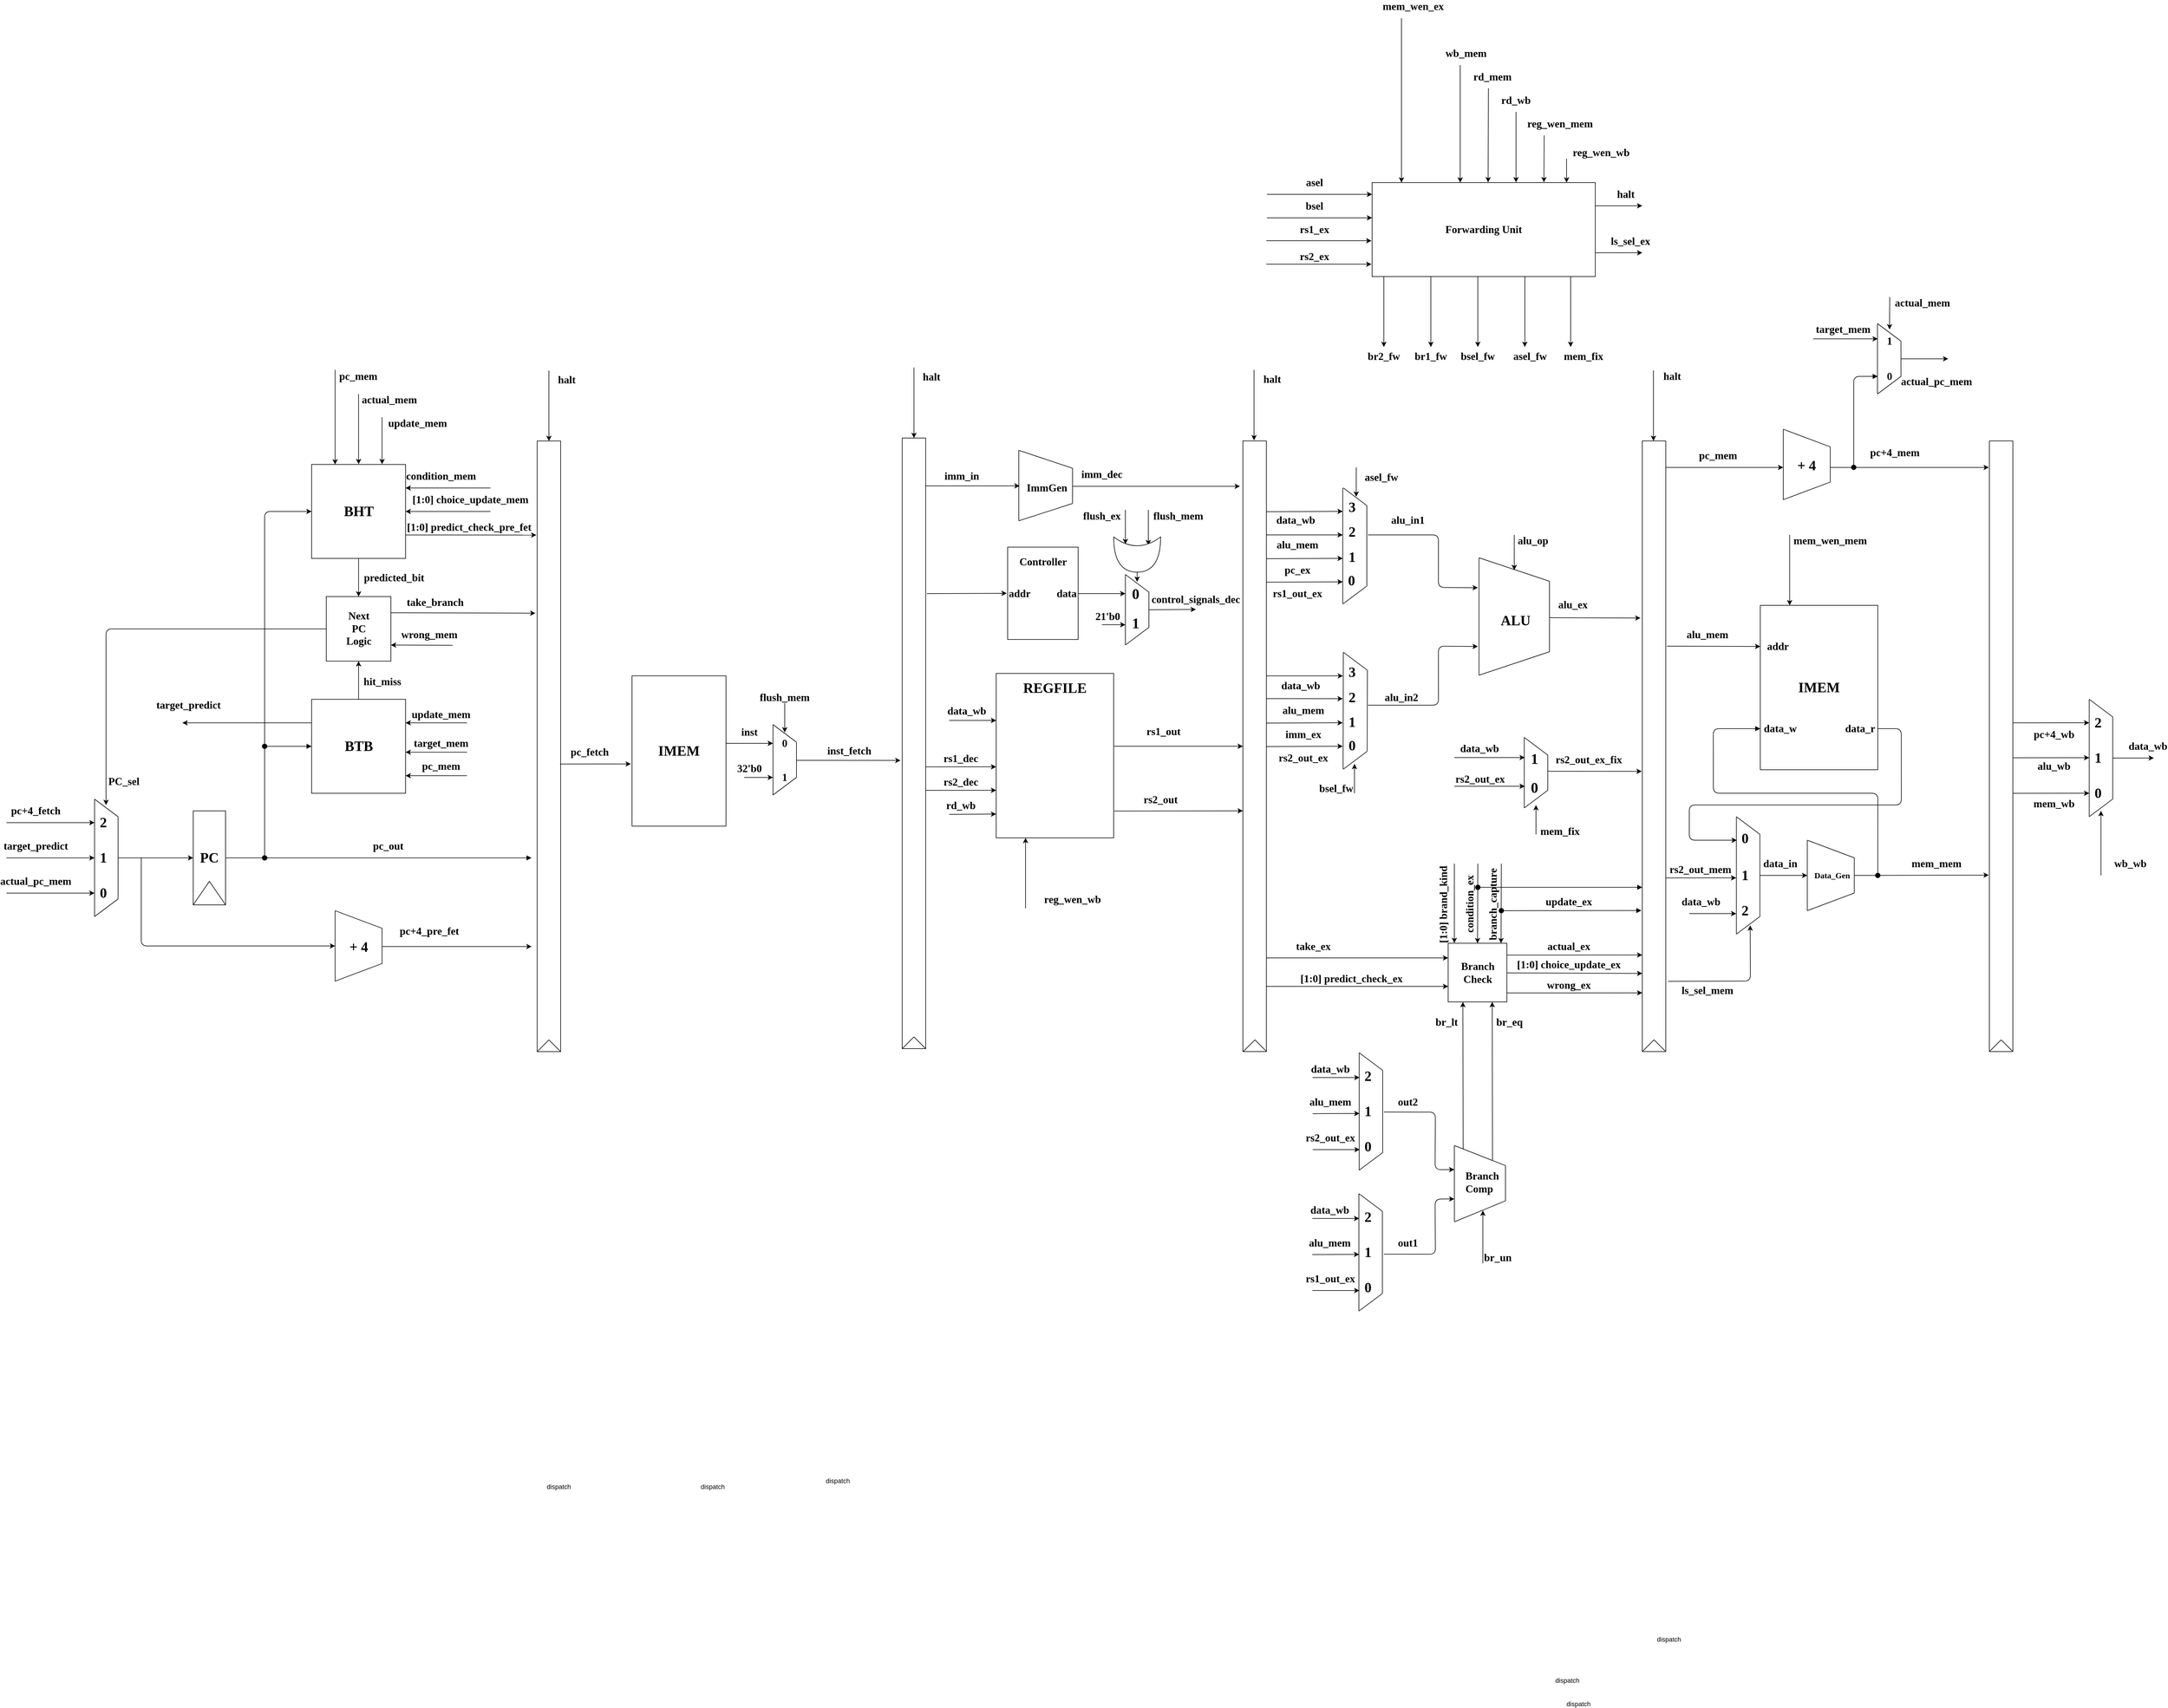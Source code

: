 <mxfile version="12.9.12" type="device"><diagram id="PPYFCAbFLAtluuYrPxg9" name="Trang-1"><mxGraphModel dx="2114" dy="2962" grid="1" gridSize="10" guides="1" tooltips="1" connect="1" arrows="1" fold="1" page="1" pageScale="1" pageWidth="827" pageHeight="1169" math="0" shadow="0"><root><mxCell id="0"/><mxCell id="1" parent="0"/><mxCell id="EiM-P96y0qhxnM5CVije-1" value="" style="endArrow=none;html=1;" parent="1" edge="1"><mxGeometry width="50" height="50" relative="1" as="geometry"><mxPoint x="5.0" y="-399.93" as="sourcePoint"/><mxPoint x="-35.0" y="-429.93" as="targetPoint"/></mxGeometry></mxCell><mxCell id="EiM-P96y0qhxnM5CVije-2" value="" style="endArrow=none;html=1;" parent="1" edge="1"><mxGeometry width="50" height="50" relative="1" as="geometry"><mxPoint x="-35.0" y="-229.93" as="sourcePoint"/><mxPoint x="5.0" y="-259.93" as="targetPoint"/></mxGeometry></mxCell><mxCell id="EiM-P96y0qhxnM5CVije-3" value="" style="endArrow=none;html=1;" parent="1" edge="1"><mxGeometry width="50" height="50" relative="1" as="geometry"><mxPoint x="-35.0" y="-229.93" as="sourcePoint"/><mxPoint x="-35.0" y="-429.93" as="targetPoint"/></mxGeometry></mxCell><mxCell id="EiM-P96y0qhxnM5CVije-4" value="" style="endArrow=none;html=1;" parent="1" edge="1"><mxGeometry width="50" height="50" relative="1" as="geometry"><mxPoint x="5.0" y="-259.93" as="sourcePoint"/><mxPoint x="5.0" y="-399.93" as="targetPoint"/></mxGeometry></mxCell><mxCell id="EiM-P96y0qhxnM5CVije-5" value="&lt;font face=&quot;Times New Roman&quot; style=&quot;font-size: 24px&quot;&gt;&lt;b&gt;1&lt;/b&gt;&lt;/font&gt;" style="text;html=1;strokeColor=none;fillColor=none;align=center;verticalAlign=middle;whiteSpace=wrap;rounded=0;" parent="1" vertex="1"><mxGeometry x="-25" y="-339.93" width="10" height="20" as="geometry"/></mxCell><mxCell id="EiM-P96y0qhxnM5CVije-6" value="&lt;font face=&quot;Times New Roman&quot; style=&quot;font-size: 24px&quot;&gt;&lt;b&gt;2&lt;/b&gt;&lt;/font&gt;" style="text;html=1;strokeColor=none;fillColor=none;align=center;verticalAlign=middle;whiteSpace=wrap;rounded=0;" parent="1" vertex="1"><mxGeometry x="-25" y="-399.93" width="10" height="20" as="geometry"/></mxCell><mxCell id="EiM-P96y0qhxnM5CVije-7" value="&lt;font face=&quot;Times New Roman&quot; style=&quot;font-size: 24px&quot;&gt;&lt;b&gt;0&lt;/b&gt;&lt;/font&gt;" style="text;html=1;strokeColor=none;fillColor=none;align=center;verticalAlign=middle;whiteSpace=wrap;rounded=0;" parent="1" vertex="1"><mxGeometry x="-25" y="-279.93" width="10" height="20" as="geometry"/></mxCell><mxCell id="EiM-P96y0qhxnM5CVije-8" value="&lt;font face=&quot;Times New Roman&quot; style=&quot;font-size: 24px&quot;&gt;&lt;b&gt;PC&lt;/b&gt;&lt;/font&gt;" style="rounded=0;whiteSpace=wrap;html=1;" parent="1" vertex="1"><mxGeometry x="133.0" y="-409.93" width="55" height="160" as="geometry"/></mxCell><mxCell id="EiM-P96y0qhxnM5CVije-9" value="" style="triangle;whiteSpace=wrap;html=1;direction=north;" parent="1" vertex="1"><mxGeometry x="133.0" y="-289.93" width="55" height="40" as="geometry"/></mxCell><mxCell id="EiM-P96y0qhxnM5CVije-10" value="" style="endArrow=classic;html=1;entryX=0;entryY=0.5;entryDx=0;entryDy=0;" parent="1" target="EiM-P96y0qhxnM5CVije-8" edge="1"><mxGeometry width="50" height="50" relative="1" as="geometry"><mxPoint x="5.0" y="-329.93" as="sourcePoint"/><mxPoint x="75" y="-389.93" as="targetPoint"/></mxGeometry></mxCell><mxCell id="EiM-P96y0qhxnM5CVije-11" value="" style="endArrow=classic;html=1;" parent="1" edge="1"><mxGeometry width="50" height="50" relative="1" as="geometry"><mxPoint x="-185.0" y="-389.93" as="sourcePoint"/><mxPoint x="-35.0" y="-389.93" as="targetPoint"/></mxGeometry></mxCell><mxCell id="EiM-P96y0qhxnM5CVije-12" value="" style="endArrow=classic;html=1;" parent="1" edge="1"><mxGeometry width="50" height="50" relative="1" as="geometry"><mxPoint x="-185.0" y="-329.93" as="sourcePoint"/><mxPoint x="-35.0" y="-329.93" as="targetPoint"/></mxGeometry></mxCell><mxCell id="EiM-P96y0qhxnM5CVije-13" value="" style="endArrow=classic;html=1;" parent="1" edge="1"><mxGeometry width="50" height="50" relative="1" as="geometry"><mxPoint x="-185.0" y="-269.93" as="sourcePoint"/><mxPoint x="-35.0" y="-269.93" as="targetPoint"/></mxGeometry></mxCell><mxCell id="EiM-P96y0qhxnM5CVije-14" value="&lt;font face=&quot;Times New Roman&quot; style=&quot;font-size: 18px&quot;&gt;&lt;b&gt;pc+4_fetch&lt;/b&gt;&lt;/font&gt;" style="text;html=1;strokeColor=none;fillColor=none;align=center;verticalAlign=middle;whiteSpace=wrap;rounded=0;" parent="1" vertex="1"><mxGeometry x="-185" y="-419.93" width="100" height="20" as="geometry"/></mxCell><mxCell id="EiM-P96y0qhxnM5CVije-15" value="&lt;font face=&quot;Times New Roman&quot; style=&quot;font-size: 18px&quot;&gt;&lt;b&gt;target_predict&lt;/b&gt;&lt;/font&gt;" style="text;html=1;strokeColor=none;fillColor=none;align=center;verticalAlign=middle;whiteSpace=wrap;rounded=0;" parent="1" vertex="1"><mxGeometry x="-185" y="-359.93" width="100" height="20" as="geometry"/></mxCell><mxCell id="EiM-P96y0qhxnM5CVije-16" value="&lt;font face=&quot;Times New Roman&quot; style=&quot;font-size: 18px&quot;&gt;&lt;b&gt;actual_pc_mem&lt;/b&gt;&lt;/font&gt;" style="text;html=1;strokeColor=none;fillColor=none;align=center;verticalAlign=middle;whiteSpace=wrap;rounded=0;" parent="1" vertex="1"><mxGeometry x="-185" y="-299.93" width="100" height="20" as="geometry"/></mxCell><mxCell id="EiM-P96y0qhxnM5CVije-17" value="&lt;font face=&quot;Times New Roman&quot; style=&quot;font-size: 24px&quot;&gt;&lt;b&gt;BTB&lt;/b&gt;&lt;/font&gt;" style="whiteSpace=wrap;html=1;aspect=fixed;" parent="1" vertex="1"><mxGeometry x="334.5" y="-599.93" width="160" height="160" as="geometry"/></mxCell><mxCell id="EiM-P96y0qhxnM5CVije-18" value="&lt;font style=&quot;font-size: 24px&quot; face=&quot;Times New Roman&quot;&gt;&lt;b&gt;BHT&lt;/b&gt;&lt;/font&gt;" style="whiteSpace=wrap;html=1;aspect=fixed;" parent="1" vertex="1"><mxGeometry x="334.5" y="-999.93" width="160" height="160" as="geometry"/></mxCell><mxCell id="EiM-P96y0qhxnM5CVije-19" value="&lt;font face=&quot;Times New Roman&quot; style=&quot;font-size: 18px&quot;&gt;&lt;b&gt;Next&lt;br&gt;PC&lt;br&gt;Logic&lt;/b&gt;&lt;/font&gt;" style="whiteSpace=wrap;html=1;aspect=fixed;" parent="1" vertex="1"><mxGeometry x="359.5" y="-774.93" width="110" height="110" as="geometry"/></mxCell><mxCell id="EiM-P96y0qhxnM5CVije-20" value="" style="rounded=0;whiteSpace=wrap;html=1;" parent="1" vertex="1"><mxGeometry x="718.5" y="-1039.93" width="40" height="1040" as="geometry"/></mxCell><mxCell id="EiM-P96y0qhxnM5CVije-21" value="" style="endArrow=none;html=1;" parent="1" edge="1"><mxGeometry width="50" height="50" relative="1" as="geometry"><mxPoint x="718.5" y="0.07" as="sourcePoint"/><mxPoint x="738.5" y="-19.93" as="targetPoint"/></mxGeometry></mxCell><mxCell id="EiM-P96y0qhxnM5CVije-22" value="" style="endArrow=none;html=1;" parent="1" edge="1"><mxGeometry width="50" height="50" relative="1" as="geometry"><mxPoint x="738.5" y="-19.93" as="sourcePoint"/><mxPoint x="758.5" y="0.07" as="targetPoint"/></mxGeometry></mxCell><mxCell id="EiM-P96y0qhxnM5CVije-23" value="" style="endArrow=classic;html=1;entryX=0.25;entryY=0;entryDx=0;entryDy=0;" parent="1" target="EiM-P96y0qhxnM5CVije-18" edge="1"><mxGeometry width="50" height="50" relative="1" as="geometry"><mxPoint x="374.5" y="-1161.073" as="sourcePoint"/><mxPoint x="344.5" y="-1059.93" as="targetPoint"/></mxGeometry></mxCell><mxCell id="EiM-P96y0qhxnM5CVije-24" value="" style="endArrow=classic;html=1;entryX=0.25;entryY=0;entryDx=0;entryDy=0;" parent="1" edge="1"><mxGeometry width="50" height="50" relative="1" as="geometry"><mxPoint x="414.5" y="-1119.93" as="sourcePoint"/><mxPoint x="414.5" y="-1000.43" as="targetPoint"/></mxGeometry></mxCell><mxCell id="EiM-P96y0qhxnM5CVije-25" value="" style="endArrow=classic;html=1;entryX=0.25;entryY=0;entryDx=0;entryDy=0;" parent="1" edge="1"><mxGeometry width="50" height="50" relative="1" as="geometry"><mxPoint x="454.5" y="-1080.43" as="sourcePoint"/><mxPoint x="454.5" y="-1000.43" as="targetPoint"/></mxGeometry></mxCell><mxCell id="EiM-P96y0qhxnM5CVije-26" value="&lt;font face=&quot;Times New Roman&quot; style=&quot;font-size: 18px&quot;&gt;&lt;b&gt;pc_mem&lt;/b&gt;&lt;/font&gt;" style="text;html=1;strokeColor=none;fillColor=none;align=center;verticalAlign=middle;whiteSpace=wrap;rounded=0;" parent="1" vertex="1"><mxGeometry x="394" y="-1159.93" width="40" height="20" as="geometry"/></mxCell><mxCell id="EiM-P96y0qhxnM5CVije-27" value="&lt;font face=&quot;Times New Roman&quot; style=&quot;font-size: 18px&quot;&gt;&lt;b&gt;actual_mem&lt;/b&gt;&lt;/font&gt;" style="text;html=1;strokeColor=none;fillColor=none;align=center;verticalAlign=middle;whiteSpace=wrap;rounded=0;" parent="1" vertex="1"><mxGeometry x="446.75" y="-1119.93" width="40" height="20" as="geometry"/></mxCell><mxCell id="EiM-P96y0qhxnM5CVije-28" value="&lt;font face=&quot;Times New Roman&quot; style=&quot;font-size: 18px&quot;&gt;&lt;b&gt;update_mem&lt;/b&gt;&lt;/font&gt;" style="text;html=1;strokeColor=none;fillColor=none;align=center;verticalAlign=middle;whiteSpace=wrap;rounded=0;" parent="1" vertex="1"><mxGeometry x="494.5" y="-1079.93" width="40" height="20" as="geometry"/></mxCell><mxCell id="EiM-P96y0qhxnM5CVije-29" value="" style="endArrow=classic;html=1;entryX=1;entryY=0.25;entryDx=0;entryDy=0;" parent="1" target="EiM-P96y0qhxnM5CVije-18" edge="1"><mxGeometry width="50" height="50" relative="1" as="geometry"><mxPoint x="639" y="-959.93" as="sourcePoint"/><mxPoint x="574.5" y="-989.93" as="targetPoint"/></mxGeometry></mxCell><mxCell id="EiM-P96y0qhxnM5CVije-30" value="" style="endArrow=classic;html=1;entryX=1;entryY=0.25;entryDx=0;entryDy=0;" parent="1" edge="1"><mxGeometry width="50" height="50" relative="1" as="geometry"><mxPoint x="639" y="-919.93" as="sourcePoint"/><mxPoint x="494.5" y="-919.93" as="targetPoint"/></mxGeometry></mxCell><mxCell id="EiM-P96y0qhxnM5CVije-31" value="&lt;font face=&quot;Times New Roman&quot; style=&quot;font-size: 18px&quot;&gt;&lt;b&gt;condition_mem&lt;/b&gt;&lt;/font&gt;" style="text;html=1;strokeColor=none;fillColor=none;align=center;verticalAlign=middle;whiteSpace=wrap;rounded=0;" parent="1" vertex="1"><mxGeometry x="534.5" y="-989.93" width="40" height="20" as="geometry"/></mxCell><mxCell id="EiM-P96y0qhxnM5CVije-32" value="&lt;font face=&quot;Times New Roman&quot; style=&quot;font-size: 18px&quot;&gt;&lt;b&gt;[1:0] choice_update_mem&lt;/b&gt;&lt;/font&gt;" style="text;html=1;strokeColor=none;fillColor=none;align=center;verticalAlign=middle;whiteSpace=wrap;rounded=0;" parent="1" vertex="1"><mxGeometry x="486.75" y="-949.93" width="235.5" height="20" as="geometry"/></mxCell><mxCell id="EiM-P96y0qhxnM5CVije-33" value="" style="endArrow=classic;html=1;exitX=1;exitY=0.75;exitDx=0;exitDy=0;entryX=-0.033;entryY=0.154;entryDx=0;entryDy=0;entryPerimeter=0;" parent="1" source="EiM-P96y0qhxnM5CVije-18" target="EiM-P96y0qhxnM5CVije-20" edge="1"><mxGeometry width="50" height="50" relative="1" as="geometry"><mxPoint x="504.5" y="-879.93" as="sourcePoint"/><mxPoint x="654.5" y="-879.93" as="targetPoint"/></mxGeometry></mxCell><mxCell id="EiM-P96y0qhxnM5CVije-34" value="&lt;font face=&quot;Times New Roman&quot; style=&quot;font-size: 18px&quot;&gt;&lt;b&gt;[1:0] predict_check_pre_fet&lt;/b&gt;&lt;/font&gt;" style="text;html=1;resizable=0;points=[];autosize=1;align=left;verticalAlign=top;spacingTop=-4;" parent="1" vertex="1"><mxGeometry x="494.5" y="-906.43" width="230" height="20" as="geometry"/></mxCell><mxCell id="EiM-P96y0qhxnM5CVije-35" value="" style="endArrow=classic;html=1;exitX=1;exitY=0.5;exitDx=0;exitDy=0;entryX=0;entryY=0.5;entryDx=0;entryDy=0;" parent="1" source="EiM-P96y0qhxnM5CVije-8" target="EiM-P96y0qhxnM5CVije-18" edge="1"><mxGeometry width="50" height="50" relative="1" as="geometry"><mxPoint x="184.5" y="-329.93" as="sourcePoint"/><mxPoint x="234.5" y="-379.93" as="targetPoint"/><Array as="points"><mxPoint x="264.5" y="-329.93"/><mxPoint x="254.5" y="-329.93"/><mxPoint x="254.5" y="-339.93"/><mxPoint x="254.5" y="-919.93"/></Array></mxGeometry></mxCell><mxCell id="EiM-P96y0qhxnM5CVije-36" value="dispatch" style="html=1;verticalAlign=bottom;startArrow=oval;startFill=1;endArrow=block;startSize=8;entryX=0;entryY=0.5;entryDx=0;entryDy=0;" parent="1" target="EiM-P96y0qhxnM5CVije-17" edge="1"><mxGeometry x="1" y="-1338" width="60" relative="1" as="geometry"><mxPoint x="254.5" y="-519.93" as="sourcePoint"/><mxPoint x="314.5" y="-519.93" as="targetPoint"/><mxPoint x="420" y="-68" as="offset"/></mxGeometry></mxCell><mxCell id="EiM-P96y0qhxnM5CVije-37" value="dispatch" style="html=1;verticalAlign=bottom;startArrow=oval;startFill=1;endArrow=block;startSize=8;" parent="1" edge="1"><mxGeometry x="1" y="-1124" width="60" relative="1" as="geometry"><mxPoint x="254.5" y="-329.93" as="sourcePoint"/><mxPoint x="709" y="-329.93" as="targetPoint"/><mxPoint x="308" y="-44" as="offset"/></mxGeometry></mxCell><mxCell id="EiM-P96y0qhxnM5CVije-38" value="&lt;font face=&quot;Times New Roman&quot; style=&quot;font-size: 18px&quot;&gt;&lt;b&gt;pc_out&lt;/b&gt;&lt;/font&gt;" style="text;html=1;strokeColor=none;fillColor=none;align=center;verticalAlign=middle;whiteSpace=wrap;rounded=0;" parent="1" vertex="1"><mxGeometry x="414.5" y="-359.93" width="100" height="20" as="geometry"/></mxCell><mxCell id="EiM-P96y0qhxnM5CVije-39" value="" style="endArrow=none;html=1;" parent="1" edge="1"><mxGeometry width="50" height="50" relative="1" as="geometry"><mxPoint x="374.5" y="-119.93" as="sourcePoint"/><mxPoint x="374.5" y="-239.93" as="targetPoint"/></mxGeometry></mxCell><mxCell id="EiM-P96y0qhxnM5CVije-40" value="" style="endArrow=none;html=1;" parent="1" edge="1"><mxGeometry width="50" height="50" relative="1" as="geometry"><mxPoint x="454.5" y="-149.93" as="sourcePoint"/><mxPoint x="454.5" y="-209.93" as="targetPoint"/></mxGeometry></mxCell><mxCell id="EiM-P96y0qhxnM5CVije-41" value="" style="endArrow=none;html=1;" parent="1" edge="1"><mxGeometry width="50" height="50" relative="1" as="geometry"><mxPoint x="374.5" y="-119.93" as="sourcePoint"/><mxPoint x="454.5" y="-149.93" as="targetPoint"/></mxGeometry></mxCell><mxCell id="EiM-P96y0qhxnM5CVije-42" value="" style="endArrow=none;html=1;" parent="1" edge="1"><mxGeometry width="50" height="50" relative="1" as="geometry"><mxPoint x="374.5" y="-239.93" as="sourcePoint"/><mxPoint x="454.5" y="-209.93" as="targetPoint"/></mxGeometry></mxCell><mxCell id="EiM-P96y0qhxnM5CVije-43" value="&lt;font face=&quot;Times New Roman&quot; style=&quot;font-size: 24px&quot;&gt;&lt;b&gt;+ 4&lt;/b&gt;&lt;/font&gt;" style="text;html=1;resizable=0;points=[];autosize=1;align=left;verticalAlign=top;spacingTop=-4;" parent="1" vertex="1"><mxGeometry x="396.5" y="-194.93" width="50" height="20" as="geometry"/></mxCell><mxCell id="EiM-P96y0qhxnM5CVije-44" value="" style="endArrow=classic;html=1;" parent="1" edge="1"><mxGeometry width="50" height="50" relative="1" as="geometry"><mxPoint x="44.5" y="-329.93" as="sourcePoint"/><mxPoint x="374.5" y="-179.93" as="targetPoint"/><Array as="points"><mxPoint x="44.5" y="-179.93"/></Array></mxGeometry></mxCell><mxCell id="EiM-P96y0qhxnM5CVije-45" value="" style="endArrow=classic;html=1;" parent="1" edge="1"><mxGeometry width="50" height="50" relative="1" as="geometry"><mxPoint x="455" y="-178.93" as="sourcePoint"/><mxPoint x="709" y="-178.93" as="targetPoint"/></mxGeometry></mxCell><mxCell id="EiM-P96y0qhxnM5CVije-46" value="&lt;font face=&quot;Times New Roman&quot; style=&quot;font-size: 18px&quot;&gt;&lt;b&gt;pc+4_pre_fet&lt;/b&gt;&lt;/font&gt;" style="text;html=1;strokeColor=none;fillColor=none;align=center;verticalAlign=middle;whiteSpace=wrap;rounded=0;" parent="1" vertex="1"><mxGeometry x="484.5" y="-214.93" width="100" height="20" as="geometry"/></mxCell><mxCell id="EiM-P96y0qhxnM5CVije-47" value="" style="endArrow=classic;html=1;exitX=0.5;exitY=1;exitDx=0;exitDy=0;entryX=0.5;entryY=0;entryDx=0;entryDy=0;" parent="1" source="EiM-P96y0qhxnM5CVije-18" target="EiM-P96y0qhxnM5CVije-19" edge="1"><mxGeometry width="50" height="50" relative="1" as="geometry"><mxPoint x="84.5" y="-759.93" as="sourcePoint"/><mxPoint x="134.5" y="-809.93" as="targetPoint"/></mxGeometry></mxCell><mxCell id="EiM-P96y0qhxnM5CVije-48" value="&lt;font face=&quot;Times New Roman&quot; style=&quot;font-size: 18px&quot;&gt;&lt;b&gt;predicted_bit&lt;/b&gt;&lt;/font&gt;" style="text;html=1;strokeColor=none;fillColor=none;align=center;verticalAlign=middle;whiteSpace=wrap;rounded=0;" parent="1" vertex="1"><mxGeometry x="454.5" y="-817.43" width="40" height="20" as="geometry"/></mxCell><mxCell id="EiM-P96y0qhxnM5CVije-49" value="" style="endArrow=classic;html=1;exitX=0.5;exitY=0;exitDx=0;exitDy=0;" parent="1" source="EiM-P96y0qhxnM5CVije-17" target="EiM-P96y0qhxnM5CVije-19" edge="1"><mxGeometry width="50" height="50" relative="1" as="geometry"><mxPoint x="404.5" y="-599.93" as="sourcePoint"/><mxPoint x="454.5" y="-649.93" as="targetPoint"/></mxGeometry></mxCell><mxCell id="EiM-P96y0qhxnM5CVije-50" value="&lt;font face=&quot;Times New Roman&quot; style=&quot;font-size: 18px&quot;&gt;&lt;b&gt;hit_miss&lt;/b&gt;&lt;/font&gt;" style="text;html=1;strokeColor=none;fillColor=none;align=center;verticalAlign=middle;whiteSpace=wrap;rounded=0;" parent="1" vertex="1"><mxGeometry x="434.5" y="-639.93" width="40" height="20" as="geometry"/></mxCell><mxCell id="EiM-P96y0qhxnM5CVije-51" value="" style="endArrow=classic;html=1;exitX=0;exitY=0.5;exitDx=0;exitDy=0;" parent="1" source="EiM-P96y0qhxnM5CVije-19" edge="1"><mxGeometry width="50" height="50" relative="1" as="geometry"><mxPoint x="4.5" y="-759.93" as="sourcePoint"/><mxPoint x="-15.5" y="-419.93" as="targetPoint"/><Array as="points"><mxPoint x="-15.5" y="-719.93"/></Array></mxGeometry></mxCell><mxCell id="EiM-P96y0qhxnM5CVije-52" value="&lt;font face=&quot;Times New Roman&quot; style=&quot;font-size: 18px&quot;&gt;&lt;b&gt;PC_sel&lt;/b&gt;&lt;/font&gt;" style="text;html=1;strokeColor=none;fillColor=none;align=center;verticalAlign=middle;whiteSpace=wrap;rounded=0;" parent="1" vertex="1"><mxGeometry x="-5.5" y="-469.93" width="40" height="20" as="geometry"/></mxCell><mxCell id="EiM-P96y0qhxnM5CVije-53" value="" style="endArrow=classic;html=1;entryX=1;entryY=0.25;entryDx=0;entryDy=0;" parent="1" target="EiM-P96y0qhxnM5CVije-17" edge="1"><mxGeometry width="50" height="50" relative="1" as="geometry"><mxPoint x="599" y="-559.93" as="sourcePoint"/><mxPoint x="614.5" y="-579.93" as="targetPoint"/></mxGeometry></mxCell><mxCell id="EiM-P96y0qhxnM5CVije-54" value="&lt;font face=&quot;Times New Roman&quot; style=&quot;font-size: 18px&quot;&gt;&lt;b&gt;update_mem&lt;/b&gt;&lt;/font&gt;" style="text;html=1;strokeColor=none;fillColor=none;align=center;verticalAlign=middle;whiteSpace=wrap;rounded=0;" parent="1" vertex="1"><mxGeometry x="534.5" y="-584" width="40" height="20" as="geometry"/></mxCell><mxCell id="EiM-P96y0qhxnM5CVije-55" value="" style="endArrow=classic;html=1;entryX=1;entryY=0.25;entryDx=0;entryDy=0;" parent="1" edge="1"><mxGeometry width="50" height="50" relative="1" as="geometry"><mxPoint x="599" y="-509.93" as="sourcePoint"/><mxPoint x="494.5" y="-509.93" as="targetPoint"/></mxGeometry></mxCell><mxCell id="EiM-P96y0qhxnM5CVije-56" value="&lt;font face=&quot;Times New Roman&quot; style=&quot;font-size: 18px&quot;&gt;&lt;b&gt;target_mem&lt;/b&gt;&lt;/font&gt;" style="text;html=1;strokeColor=none;fillColor=none;align=center;verticalAlign=middle;whiteSpace=wrap;rounded=0;" parent="1" vertex="1"><mxGeometry x="534.5" y="-535" width="40" height="20" as="geometry"/></mxCell><mxCell id="EiM-P96y0qhxnM5CVije-57" value="&lt;font face=&quot;Times New Roman&quot; style=&quot;font-size: 18px&quot;&gt;&lt;b&gt;pc_mem&lt;/b&gt;&lt;/font&gt;" style="text;html=1;strokeColor=none;fillColor=none;align=center;verticalAlign=middle;whiteSpace=wrap;rounded=0;" parent="1" vertex="1"><mxGeometry x="534.5" y="-496.0" width="40" height="20" as="geometry"/></mxCell><mxCell id="EiM-P96y0qhxnM5CVije-58" value="" style="endArrow=classic;html=1;entryX=1;entryY=0.25;entryDx=0;entryDy=0;" parent="1" edge="1"><mxGeometry width="50" height="50" relative="1" as="geometry"><mxPoint x="599" y="-469.93" as="sourcePoint"/><mxPoint x="494.5" y="-469.93" as="targetPoint"/></mxGeometry></mxCell><mxCell id="EiM-P96y0qhxnM5CVije-59" value="&lt;font face=&quot;Times New Roman&quot; style=&quot;font-size: 24px&quot;&gt;&lt;b&gt;IMEM&lt;/b&gt;&lt;/font&gt;" style="rounded=0;whiteSpace=wrap;html=1;" parent="1" vertex="1"><mxGeometry x="880" y="-639.93" width="160" height="256" as="geometry"/></mxCell><mxCell id="EiM-P96y0qhxnM5CVije-60" value="" style="rounded=0;whiteSpace=wrap;html=1;" parent="1" vertex="1"><mxGeometry x="1340" y="-1045" width="40" height="1040" as="geometry"/></mxCell><mxCell id="EiM-P96y0qhxnM5CVije-61" value="" style="endArrow=none;html=1;" parent="1" edge="1"><mxGeometry width="50" height="50" relative="1" as="geometry"><mxPoint x="1340" y="-5" as="sourcePoint"/><mxPoint x="1360" y="-25" as="targetPoint"/></mxGeometry></mxCell><mxCell id="EiM-P96y0qhxnM5CVije-62" value="" style="endArrow=none;html=1;" parent="1" edge="1"><mxGeometry width="50" height="50" relative="1" as="geometry"><mxPoint x="1360" y="-25" as="sourcePoint"/><mxPoint x="1380" y="-5" as="targetPoint"/></mxGeometry></mxCell><mxCell id="EiM-P96y0qhxnM5CVije-63" value="" style="endArrow=classic;html=1;exitX=1;exitY=0.529;exitDx=0;exitDy=0;exitPerimeter=0;" parent="1" edge="1"><mxGeometry width="50" height="50" relative="1" as="geometry"><mxPoint x="757.5" y="-489.77" as="sourcePoint"/><mxPoint x="878" y="-489.93" as="targetPoint"/></mxGeometry></mxCell><mxCell id="EiM-P96y0qhxnM5CVije-64" value="&lt;font face=&quot;Times New Roman&quot; style=&quot;font-size: 18px&quot;&gt;&lt;b&gt;pc_fetch&lt;/b&gt;&lt;/font&gt;" style="text;html=1;strokeColor=none;fillColor=none;align=center;verticalAlign=middle;whiteSpace=wrap;rounded=0;" parent="1" vertex="1"><mxGeometry x="787.5" y="-519.93" width="40" height="20" as="geometry"/></mxCell><mxCell id="EiM-P96y0qhxnM5CVije-65" value="" style="endArrow=none;html=1;" parent="1" edge="1"><mxGeometry width="50" height="50" relative="1" as="geometry"><mxPoint x="1160" y="-526.93" as="sourcePoint"/><mxPoint x="1120" y="-556.93" as="targetPoint"/></mxGeometry></mxCell><mxCell id="EiM-P96y0qhxnM5CVije-66" value="" style="endArrow=none;html=1;" parent="1" edge="1"><mxGeometry width="50" height="50" relative="1" as="geometry"><mxPoint x="1120" y="-436.93" as="sourcePoint"/><mxPoint x="1160" y="-466.93" as="targetPoint"/></mxGeometry></mxCell><mxCell id="EiM-P96y0qhxnM5CVije-67" value="" style="endArrow=none;html=1;" parent="1" edge="1"><mxGeometry width="50" height="50" relative="1" as="geometry"><mxPoint x="1120" y="-436.93" as="sourcePoint"/><mxPoint x="1120" y="-556.93" as="targetPoint"/></mxGeometry></mxCell><mxCell id="EiM-P96y0qhxnM5CVije-68" value="" style="endArrow=none;html=1;" parent="1" edge="1"><mxGeometry width="50" height="50" relative="1" as="geometry"><mxPoint x="1160" y="-466.93" as="sourcePoint"/><mxPoint x="1160" y="-526.93" as="targetPoint"/></mxGeometry></mxCell><mxCell id="EiM-P96y0qhxnM5CVije-69" value="" style="endArrow=classic;html=1;entryX=0;entryY=0.5;entryDx=0;entryDy=0;" parent="1" target="EiM-P96y0qhxnM5CVije-76" edge="1"><mxGeometry width="50" height="50" relative="1" as="geometry"><mxPoint x="1040" y="-525" as="sourcePoint"/><mxPoint x="1121" y="-526.93" as="targetPoint"/></mxGeometry></mxCell><mxCell id="EiM-P96y0qhxnM5CVije-70" value="" style="endArrow=classic;html=1;" parent="1" edge="1"><mxGeometry width="50" height="50" relative="1" as="geometry"><mxPoint x="1071" y="-466.93" as="sourcePoint"/><mxPoint x="1120" y="-466.93" as="targetPoint"/></mxGeometry></mxCell><mxCell id="EiM-P96y0qhxnM5CVije-71" value="&lt;font face=&quot;Times New Roman&quot; style=&quot;font-size: 18px&quot;&gt;&lt;b&gt;32'b0&lt;/b&gt;&lt;/font&gt;" style="text;html=1;strokeColor=none;fillColor=none;align=center;verticalAlign=middle;whiteSpace=wrap;rounded=0;" parent="1" vertex="1"><mxGeometry x="1060" y="-491.93" width="40" height="20" as="geometry"/></mxCell><mxCell id="EiM-P96y0qhxnM5CVije-72" value="&lt;font face=&quot;Times New Roman&quot; style=&quot;font-size: 18px&quot;&gt;&lt;b&gt;inst_fetch&lt;/b&gt;&lt;/font&gt;" style="text;html=1;strokeColor=none;fillColor=none;align=center;verticalAlign=middle;whiteSpace=wrap;rounded=0;" parent="1" vertex="1"><mxGeometry x="1230" y="-521.93" width="40" height="20" as="geometry"/></mxCell><mxCell id="EiM-P96y0qhxnM5CVije-74" value="&lt;font face=&quot;Times New Roman&quot; style=&quot;font-size: 18px&quot;&gt;&lt;b&gt;inst&lt;/b&gt;&lt;/font&gt;" style="text;html=1;strokeColor=none;fillColor=none;align=center;verticalAlign=middle;whiteSpace=wrap;rounded=0;" parent="1" vertex="1"><mxGeometry x="1060" y="-553.93" width="40" height="20" as="geometry"/></mxCell><mxCell id="EiM-P96y0qhxnM5CVije-75" value="" style="endArrow=classic;html=1;" parent="1" edge="1"><mxGeometry width="50" height="50" relative="1" as="geometry"><mxPoint x="1720" y="-922.5" as="sourcePoint"/><mxPoint x="1720" y="-864.37" as="targetPoint"/></mxGeometry></mxCell><mxCell id="EiM-P96y0qhxnM5CVije-76" value="&lt;font face=&quot;Times New Roman&quot; style=&quot;font-size: 18px&quot;&gt;&lt;b&gt;0&lt;/b&gt;&lt;/font&gt;" style="text;html=1;strokeColor=none;fillColor=none;align=center;verticalAlign=middle;whiteSpace=wrap;rounded=0;" parent="1" vertex="1"><mxGeometry x="1120" y="-535.0" width="40" height="20" as="geometry"/></mxCell><mxCell id="EiM-P96y0qhxnM5CVije-77" value="&lt;font face=&quot;Times New Roman&quot; style=&quot;font-size: 18px&quot;&gt;&lt;b&gt;1&lt;/b&gt;&lt;/font&gt;" style="text;html=1;strokeColor=none;fillColor=none;align=center;verticalAlign=middle;whiteSpace=wrap;rounded=0;" parent="1" vertex="1"><mxGeometry x="1120" y="-476.93" width="40" height="20" as="geometry"/></mxCell><mxCell id="EiM-P96y0qhxnM5CVije-79" value="&lt;font face=&quot;Times New Roman&quot; style=&quot;font-size: 24px&quot;&gt;&lt;b&gt;REGFILE&lt;br&gt;&lt;br&gt;&lt;br&gt;&lt;br&gt;&lt;br&gt;&lt;br&gt;&lt;br&gt;&lt;br&gt;&lt;br&gt;&lt;/b&gt;&lt;/font&gt;" style="rounded=0;whiteSpace=wrap;html=1;" parent="1" vertex="1"><mxGeometry x="1500" y="-644" width="200" height="280" as="geometry"/></mxCell><mxCell id="EiM-P96y0qhxnM5CVije-83" value="" style="endArrow=classic;html=1;exitX=1;exitY=0.577;exitDx=0;exitDy=0;exitPerimeter=0;" parent="1" edge="1"><mxGeometry width="50" height="50" relative="1" as="geometry"><mxPoint x="1380" y="-484.92" as="sourcePoint"/><mxPoint x="1500" y="-485" as="targetPoint"/></mxGeometry></mxCell><mxCell id="EiM-P96y0qhxnM5CVije-84" value="" style="endArrow=classic;html=1;" parent="1" edge="1"><mxGeometry width="50" height="50" relative="1" as="geometry"><mxPoint x="1420" y="-404" as="sourcePoint"/><mxPoint x="1500" y="-404.5" as="targetPoint"/></mxGeometry></mxCell><mxCell id="EiM-P96y0qhxnM5CVije-85" value="" style="endArrow=classic;html=1;exitX=1;exitY=0.577;exitDx=0;exitDy=0;exitPerimeter=0;" parent="1" edge="1"><mxGeometry width="50" height="50" relative="1" as="geometry"><mxPoint x="1380" y="-444.92" as="sourcePoint"/><mxPoint x="1500" y="-445" as="targetPoint"/></mxGeometry></mxCell><mxCell id="EiM-P96y0qhxnM5CVije-86" value="&lt;font face=&quot;Times New Roman&quot; style=&quot;font-size: 18px&quot;&gt;&lt;b&gt;rs1_dec&lt;/b&gt;&lt;/font&gt;" style="text;html=1;strokeColor=none;fillColor=none;align=center;verticalAlign=middle;whiteSpace=wrap;rounded=0;" parent="1" vertex="1"><mxGeometry x="1420" y="-509" width="40" height="20" as="geometry"/></mxCell><mxCell id="EiM-P96y0qhxnM5CVije-87" value="&lt;font face=&quot;Times New Roman&quot; style=&quot;font-size: 18px&quot;&gt;&lt;b&gt;rs2_dec&lt;/b&gt;&lt;/font&gt;" style="text;html=1;strokeColor=none;fillColor=none;align=center;verticalAlign=middle;whiteSpace=wrap;rounded=0;" parent="1" vertex="1"><mxGeometry x="1420" y="-469" width="40" height="20" as="geometry"/></mxCell><mxCell id="EiM-P96y0qhxnM5CVije-88" value="&lt;font face=&quot;Times New Roman&quot; style=&quot;font-size: 18px&quot;&gt;&lt;b&gt;rd_wb&lt;/b&gt;&lt;/font&gt;" style="text;html=1;strokeColor=none;fillColor=none;align=center;verticalAlign=middle;whiteSpace=wrap;rounded=0;" parent="1" vertex="1"><mxGeometry x="1420" y="-429" width="40" height="20" as="geometry"/></mxCell><mxCell id="EiM-P96y0qhxnM5CVije-89" value="" style="endArrow=classic;html=1;" parent="1" edge="1"><mxGeometry width="50" height="50" relative="1" as="geometry"><mxPoint x="1420" y="-564" as="sourcePoint"/><mxPoint x="1500" y="-564" as="targetPoint"/></mxGeometry></mxCell><mxCell id="EiM-P96y0qhxnM5CVije-90" value="&lt;font style=&quot;font-size: 18px&quot; face=&quot;Times New Roman&quot;&gt;&lt;b&gt;data_wb&lt;/b&gt;&lt;/font&gt;" style="text;html=1;strokeColor=none;fillColor=none;align=center;verticalAlign=middle;whiteSpace=wrap;rounded=0;" parent="1" vertex="1"><mxGeometry x="1430" y="-590" width="40" height="20" as="geometry"/></mxCell><mxCell id="EiM-P96y0qhxnM5CVije-91" value="" style="endArrow=classic;html=1;entryX=0.25;entryY=1;entryDx=0;entryDy=0;" parent="1" target="EiM-P96y0qhxnM5CVije-79" edge="1"><mxGeometry width="50" height="50" relative="1" as="geometry"><mxPoint x="1550" y="-244" as="sourcePoint"/><mxPoint x="1570" y="-314" as="targetPoint"/></mxGeometry></mxCell><mxCell id="EiM-P96y0qhxnM5CVije-92" value="&lt;font face=&quot;Times New Roman&quot; style=&quot;font-size: 18px&quot;&gt;&lt;b&gt;reg_wen_wb&lt;/b&gt;&lt;/font&gt;" style="text;html=1;strokeColor=none;fillColor=none;align=center;verticalAlign=middle;whiteSpace=wrap;rounded=0;" parent="1" vertex="1"><mxGeometry x="1610" y="-269" width="40" height="20" as="geometry"/></mxCell><mxCell id="EiM-P96y0qhxnM5CVije-93" value="" style="endArrow=classic;html=1;" parent="1" edge="1"><mxGeometry width="50" height="50" relative="1" as="geometry"><mxPoint x="1701" y="-520" as="sourcePoint"/><mxPoint x="1920" y="-520" as="targetPoint"/><Array as="points"><mxPoint x="1839" y="-520"/></Array></mxGeometry></mxCell><mxCell id="EiM-P96y0qhxnM5CVije-94" value="" style="endArrow=classic;html=1;exitX=1.005;exitY=0.837;exitDx=0;exitDy=0;exitPerimeter=0;" parent="1" source="EiM-P96y0qhxnM5CVije-79" edge="1"><mxGeometry width="50" height="50" relative="1" as="geometry"><mxPoint x="1760" y="-409.92" as="sourcePoint"/><mxPoint x="1920" y="-410" as="targetPoint"/></mxGeometry></mxCell><mxCell id="EiM-P96y0qhxnM5CVije-95" value="" style="endArrow=none;html=1;" parent="1" edge="1"><mxGeometry width="50" height="50" relative="1" as="geometry"><mxPoint x="2280.13" y="289.2" as="sourcePoint"/><mxPoint x="2280" y="160" as="targetPoint"/></mxGeometry></mxCell><mxCell id="EiM-P96y0qhxnM5CVije-96" value="" style="endArrow=none;html=1;" parent="1" edge="1"><mxGeometry width="50" height="50" relative="1" as="geometry"><mxPoint x="2367.05" y="254.2" as="sourcePoint"/><mxPoint x="2367.05" y="194.2" as="targetPoint"/></mxGeometry></mxCell><mxCell id="EiM-P96y0qhxnM5CVije-97" value="" style="endArrow=none;html=1;" parent="1" edge="1"><mxGeometry width="50" height="50" relative="1" as="geometry"><mxPoint x="2280" y="290" as="sourcePoint"/><mxPoint x="2367.05" y="254.2" as="targetPoint"/></mxGeometry></mxCell><mxCell id="EiM-P96y0qhxnM5CVije-98" value="" style="endArrow=none;html=1;" parent="1" edge="1"><mxGeometry width="50" height="50" relative="1" as="geometry"><mxPoint x="2280" y="160" as="sourcePoint"/><mxPoint x="2367.05" y="194.2" as="targetPoint"/></mxGeometry></mxCell><mxCell id="EiM-P96y0qhxnM5CVije-99" value="&lt;font face=&quot;Times New Roman&quot; style=&quot;font-size: 18px&quot;&gt;&lt;b&gt;Branch&lt;br&gt;Comp&lt;/b&gt;&lt;/font&gt;" style="text;html=1;resizable=0;points=[];autosize=1;align=left;verticalAlign=top;spacingTop=-4;" parent="1" vertex="1"><mxGeometry x="2297.05" y="199.2" width="70" height="30" as="geometry"/></mxCell><mxCell id="EiM-P96y0qhxnM5CVije-100" value="" style="endArrow=classic;html=1;" parent="1" edge="1"><mxGeometry width="50" height="50" relative="1" as="geometry"><mxPoint x="2328.55" y="360.7" as="sourcePoint"/><mxPoint x="2328.55" y="270.7" as="targetPoint"/></mxGeometry></mxCell><mxCell id="EiM-P96y0qhxnM5CVije-101" value="&lt;font face=&quot;Times New Roman&quot; style=&quot;font-size: 18px&quot;&gt;&lt;b&gt;br_un&lt;/b&gt;&lt;/font&gt;" style="text;html=1;strokeColor=none;fillColor=none;align=center;verticalAlign=middle;whiteSpace=wrap;rounded=0;" parent="1" vertex="1"><mxGeometry x="2333.55" y="340.7" width="40" height="20" as="geometry"/></mxCell><mxCell id="EiM-P96y0qhxnM5CVije-102" value="" style="endArrow=classic;html=1;entryX=0.25;entryY=1;entryDx=0;entryDy=0;" parent="1" target="EiM-P96y0qhxnM5CVije-124" edge="1"><mxGeometry width="50" height="50" relative="1" as="geometry"><mxPoint x="2295" y="166" as="sourcePoint"/><mxPoint x="2294.5" y="-78.5" as="targetPoint"/><Array as="points"><mxPoint x="2295" y="166"/></Array></mxGeometry></mxCell><mxCell id="EiM-P96y0qhxnM5CVije-103" value="" style="endArrow=classic;html=1;entryX=0.75;entryY=1;entryDx=0;entryDy=0;" parent="1" target="EiM-P96y0qhxnM5CVije-124" edge="1"><mxGeometry width="50" height="50" relative="1" as="geometry"><mxPoint x="2345" y="186" as="sourcePoint"/><mxPoint x="2347" y="-82" as="targetPoint"/></mxGeometry></mxCell><mxCell id="EiM-P96y0qhxnM5CVije-104" value="&lt;font face=&quot;Times New Roman&quot; style=&quot;font-size: 18px&quot;&gt;&lt;b&gt;br_lt&lt;/b&gt;&lt;/font&gt;" style="text;html=1;strokeColor=none;fillColor=none;align=center;verticalAlign=middle;whiteSpace=wrap;rounded=0;" parent="1" vertex="1"><mxGeometry x="2246.5" y="-60" width="40" height="20" as="geometry"/></mxCell><mxCell id="EiM-P96y0qhxnM5CVije-105" value="&lt;font face=&quot;Times New Roman&quot; style=&quot;font-size: 18px&quot;&gt;&lt;b&gt;br_eq&lt;/b&gt;&lt;/font&gt;" style="text;html=1;strokeColor=none;fillColor=none;align=center;verticalAlign=middle;whiteSpace=wrap;rounded=0;" parent="1" vertex="1"><mxGeometry x="2353.9" y="-60" width="40" height="20" as="geometry"/></mxCell><mxCell id="EiM-P96y0qhxnM5CVije-106" value="&lt;font face=&quot;Times New Roman&quot; style=&quot;font-size: 18px&quot;&gt;&lt;b&gt;rs1_out&lt;/b&gt;&lt;/font&gt;" style="text;html=1;strokeColor=none;fillColor=none;align=center;verticalAlign=middle;whiteSpace=wrap;rounded=0;" parent="1" vertex="1"><mxGeometry x="1764.5" y="-555" width="40" height="20" as="geometry"/></mxCell><mxCell id="EiM-P96y0qhxnM5CVije-107" value="&lt;font face=&quot;Times New Roman&quot; style=&quot;font-size: 18px&quot;&gt;&lt;b&gt;rs2_out&lt;/b&gt;&lt;/font&gt;" style="text;html=1;strokeColor=none;fillColor=none;align=center;verticalAlign=middle;whiteSpace=wrap;rounded=0;" parent="1" vertex="1"><mxGeometry x="1760" y="-439" width="40" height="20" as="geometry"/></mxCell><mxCell id="EiM-P96y0qhxnM5CVije-108" value="&lt;font face=&quot;Times New Roman&quot; style=&quot;font-size: 18px&quot;&gt;&lt;b&gt;Controller&lt;br&gt;&lt;br&gt;&lt;br&gt;&lt;br&gt;&lt;br&gt;&lt;br&gt;&lt;/b&gt;&lt;/font&gt;" style="rounded=0;whiteSpace=wrap;html=1;" parent="1" vertex="1"><mxGeometry x="1519.5" y="-859.12" width="120" height="157.25" as="geometry"/></mxCell><mxCell id="EiM-P96y0qhxnM5CVije-115" value="" style="endArrow=classic;html=1;entryX=0;entryY=0.5;entryDx=0;entryDy=0;" parent="1" edge="1"><mxGeometry width="50" height="50" relative="1" as="geometry"><mxPoint x="1382" y="-780" as="sourcePoint"/><mxPoint x="1518" y="-780.5" as="targetPoint"/></mxGeometry></mxCell><mxCell id="EiM-P96y0qhxnM5CVije-116" value="&lt;font face=&quot;Times New Roman&quot; style=&quot;font-size: 18px&quot;&gt;&lt;b&gt;addr&lt;/b&gt;&lt;/font&gt;" style="text;html=1;strokeColor=none;fillColor=none;align=center;verticalAlign=middle;whiteSpace=wrap;rounded=0;" parent="1" vertex="1"><mxGeometry x="1520" y="-790.5" width="40" height="20" as="geometry"/></mxCell><mxCell id="EiM-P96y0qhxnM5CVije-121" value="" style="endArrow=classic;html=1;" parent="1" edge="1"><mxGeometry width="50" height="50" relative="1" as="geometry"><mxPoint x="1760" y="-752.5" as="sourcePoint"/><mxPoint x="1840" y="-753" as="targetPoint"/></mxGeometry></mxCell><mxCell id="EiM-P96y0qhxnM5CVije-122" value="&lt;font face=&quot;Times New Roman&quot;&gt;&lt;span style=&quot;font-size: 18px&quot;&gt;&lt;b&gt;control_signals_dec&lt;/b&gt;&lt;/span&gt;&lt;/font&gt;" style="text;html=1;strokeColor=none;fillColor=none;align=center;verticalAlign=middle;whiteSpace=wrap;rounded=0;" parent="1" vertex="1"><mxGeometry x="1820" y="-780.0" width="40" height="20" as="geometry"/></mxCell><mxCell id="EiM-P96y0qhxnM5CVije-123" value="&lt;font face=&quot;Times New Roman&quot; style=&quot;font-size: 18px&quot;&gt;&lt;b&gt;data&lt;/b&gt;&lt;/font&gt;" style="text;html=1;strokeColor=none;fillColor=none;align=center;verticalAlign=middle;whiteSpace=wrap;rounded=0;" parent="1" vertex="1"><mxGeometry x="1599.5" y="-790.49" width="40" height="20" as="geometry"/></mxCell><mxCell id="EiM-P96y0qhxnM5CVije-124" value="&lt;font face=&quot;Times New Roman&quot; style=&quot;font-size: 18px&quot;&gt;&lt;b&gt;Branch&lt;br&gt;Check&lt;/b&gt;&lt;/font&gt;" style="whiteSpace=wrap;html=1;aspect=fixed;" parent="1" vertex="1"><mxGeometry x="2269.5" y="-184.5" width="100" height="100" as="geometry"/></mxCell><mxCell id="EiM-P96y0qhxnM5CVije-126" value="" style="endArrow=classic;html=1;exitX=1;exitY=0.25;exitDx=0;exitDy=0;entryX=-0.073;entryY=0.282;entryDx=0;entryDy=0;entryPerimeter=0;" parent="1" source="EiM-P96y0qhxnM5CVije-19" target="EiM-P96y0qhxnM5CVije-20" edge="1"><mxGeometry width="50" height="50" relative="1" as="geometry"><mxPoint x="480.5" y="-747.43" as="sourcePoint"/><mxPoint x="655.5" y="-747.93" as="targetPoint"/></mxGeometry></mxCell><mxCell id="EiM-P96y0qhxnM5CVije-127" value="&lt;font face=&quot;Times New Roman&quot; style=&quot;font-size: 18px&quot;&gt;&lt;b&gt;take_branch&lt;/b&gt;&lt;/font&gt;" style="text;html=1;strokeColor=none;fillColor=none;align=center;verticalAlign=middle;whiteSpace=wrap;rounded=0;" parent="1" vertex="1"><mxGeometry x="524.5" y="-774.93" width="40" height="20" as="geometry"/></mxCell><mxCell id="EiM-P96y0qhxnM5CVije-128" value="" style="endArrow=classic;html=1;entryX=1;entryY=0.75;entryDx=0;entryDy=0;" parent="1" target="EiM-P96y0qhxnM5CVije-19" edge="1"><mxGeometry width="50" height="50" relative="1" as="geometry"><mxPoint x="574.5" y="-691.93" as="sourcePoint"/><mxPoint x="544.5" y="-699.93" as="targetPoint"/></mxGeometry></mxCell><mxCell id="EiM-P96y0qhxnM5CVije-129" value="&lt;font face=&quot;Times New Roman&quot; style=&quot;font-size: 18px&quot;&gt;&lt;b&gt;wrong_mem&lt;/b&gt;&lt;/font&gt;" style="text;html=1;strokeColor=none;fillColor=none;align=center;verticalAlign=middle;whiteSpace=wrap;rounded=0;" parent="1" vertex="1"><mxGeometry x="514.5" y="-719.93" width="40" height="20" as="geometry"/></mxCell><mxCell id="EiM-P96y0qhxnM5CVije-130" value="&lt;font style=&quot;font-size: 18px&quot; face=&quot;Times New Roman&quot;&gt;&lt;b&gt;actual_ex&lt;/b&gt;&lt;/font&gt;" style="text;html=1;strokeColor=none;fillColor=none;align=center;verticalAlign=middle;whiteSpace=wrap;rounded=0;" parent="1" vertex="1"><mxGeometry x="2455" y="-189.5" width="40" height="20" as="geometry"/></mxCell><mxCell id="EiM-P96y0qhxnM5CVije-131" value="" style="endArrow=classic;html=1;exitX=1;exitY=0.25;exitDx=0;exitDy=0;entryX=0;entryY=0.872;entryDx=0;entryDy=0;entryPerimeter=0;" parent="1" target="EiM-P96y0qhxnM5CVije-456" edge="1"><mxGeometry width="50" height="50" relative="1" as="geometry"><mxPoint x="2369" y="-134" as="sourcePoint"/><mxPoint x="2506.94" y="-134.28" as="targetPoint"/></mxGeometry></mxCell><mxCell id="EiM-P96y0qhxnM5CVije-132" value="&lt;font face=&quot;Times New Roman&quot; style=&quot;font-size: 18px&quot;&gt;&lt;b&gt;[1:0] choice_update_ex&lt;/b&gt;&lt;/font&gt;" style="text;html=1;strokeColor=none;fillColor=none;align=center;verticalAlign=middle;whiteSpace=wrap;rounded=0;" parent="1" vertex="1"><mxGeometry x="2380" y="-158.5" width="190" height="20" as="geometry"/></mxCell><mxCell id="EiM-P96y0qhxnM5CVije-134" value="&lt;font style=&quot;font-size: 18px&quot; face=&quot;Times New Roman&quot;&gt;&lt;b&gt;wrong_ex&lt;/b&gt;&lt;/font&gt;" style="text;html=1;strokeColor=none;fillColor=none;align=center;verticalAlign=middle;whiteSpace=wrap;rounded=0;" parent="1" vertex="1"><mxGeometry x="2455" y="-123" width="40" height="20" as="geometry"/></mxCell><mxCell id="EiM-P96y0qhxnM5CVije-135" value="" style="endArrow=classic;html=1;entryX=0;entryY=0.25;entryDx=0;entryDy=0;" parent="1" target="EiM-P96y0qhxnM5CVije-124" edge="1"><mxGeometry width="50" height="50" relative="1" as="geometry"><mxPoint x="1959.5" y="-159.5" as="sourcePoint"/><mxPoint x="2259.5" y="-159.5" as="targetPoint"/></mxGeometry></mxCell><mxCell id="EiM-P96y0qhxnM5CVije-136" value="" style="endArrow=classic;html=1;entryX=0;entryY=0.25;entryDx=0;entryDy=0;" parent="1" edge="1"><mxGeometry width="50" height="50" relative="1" as="geometry"><mxPoint x="1959.5" y="-111" as="sourcePoint"/><mxPoint x="2269.5" y="-111" as="targetPoint"/></mxGeometry></mxCell><mxCell id="EiM-P96y0qhxnM5CVije-137" value="&lt;font face=&quot;Times New Roman&quot; style=&quot;font-size: 18px&quot;&gt;&lt;b&gt;take_ex&lt;/b&gt;&lt;/font&gt;" style="text;html=1;strokeColor=none;fillColor=none;align=center;verticalAlign=middle;whiteSpace=wrap;rounded=0;" parent="1" vertex="1"><mxGeometry x="2019.5" y="-189.5" width="40" height="20" as="geometry"/></mxCell><mxCell id="EiM-P96y0qhxnM5CVije-138" value="&lt;font face=&quot;Times New Roman&quot; style=&quot;font-size: 18px&quot;&gt;&lt;b&gt;[1:0] predict_check_ex&lt;/b&gt;&lt;/font&gt;" style="text;html=1;strokeColor=none;fillColor=none;align=center;verticalAlign=middle;whiteSpace=wrap;rounded=0;" parent="1" vertex="1"><mxGeometry x="2009.5" y="-134.5" width="190" height="20" as="geometry"/></mxCell><mxCell id="EiM-P96y0qhxnM5CVije-139" value="" style="endArrow=classic;html=1;entryX=0.105;entryY=-0.003;entryDx=0;entryDy=0;entryPerimeter=0;" parent="1" target="EiM-P96y0qhxnM5CVije-124" edge="1"><mxGeometry width="50" height="50" relative="1" as="geometry"><mxPoint x="2280" y="-320" as="sourcePoint"/><mxPoint x="2319.5" y="-274.5" as="targetPoint"/></mxGeometry></mxCell><mxCell id="EiM-P96y0qhxnM5CVije-140" value="" style="endArrow=classic;html=1;entryX=0.5;entryY=0;entryDx=0;entryDy=0;" parent="1" target="EiM-P96y0qhxnM5CVije-124" edge="1"><mxGeometry width="50" height="50" relative="1" as="geometry"><mxPoint x="2320" y="-320" as="sourcePoint"/><mxPoint x="2329.5" y="-254.5" as="targetPoint"/></mxGeometry></mxCell><mxCell id="EiM-P96y0qhxnM5CVije-141" value="&lt;font face=&quot;Times New Roman&quot; style=&quot;font-size: 18px&quot;&gt;&lt;b&gt;branch_capture&lt;/b&gt;&lt;/font&gt;" style="text;html=1;strokeColor=none;fillColor=none;align=center;verticalAlign=middle;whiteSpace=wrap;rounded=0;rotation=-90;" parent="1" vertex="1"><mxGeometry x="2266" y="-261" width="160" height="20" as="geometry"/></mxCell><mxCell id="EiM-P96y0qhxnM5CVije-142" value="&lt;font face=&quot;Times New Roman&quot; style=&quot;font-size: 18px&quot;&gt;&lt;b&gt;[1:0] brand_kind&lt;/b&gt;&lt;/font&gt;" style="text;html=1;strokeColor=none;fillColor=none;align=center;verticalAlign=middle;whiteSpace=wrap;rounded=0;rotation=-90;" parent="1" vertex="1"><mxGeometry x="2181.4" y="-261" width="160" height="20" as="geometry"/></mxCell><mxCell id="EiM-P96y0qhxnM5CVije-144" value="&lt;font face=&quot;Times New Roman&quot; style=&quot;font-size: 18px&quot;&gt;&lt;b&gt;condition_ex&lt;/b&gt;&lt;/font&gt;" style="text;html=1;strokeColor=none;fillColor=none;align=center;verticalAlign=middle;whiteSpace=wrap;rounded=0;rotation=-90;" parent="1" vertex="1"><mxGeometry x="2286.5" y="-261" width="40" height="20" as="geometry"/></mxCell><mxCell id="EiM-P96y0qhxnM5CVije-145" value="" style="endArrow=none;html=1;" parent="1" edge="1"><mxGeometry width="50" height="50" relative="1" as="geometry"><mxPoint x="2131.0" y="-930" as="sourcePoint"/><mxPoint x="2091.0" y="-960" as="targetPoint"/></mxGeometry></mxCell><mxCell id="EiM-P96y0qhxnM5CVije-146" value="" style="endArrow=none;html=1;" parent="1" edge="1"><mxGeometry width="50" height="50" relative="1" as="geometry"><mxPoint x="2090.5" y="-762.5" as="sourcePoint"/><mxPoint x="2130.5" y="-792.5" as="targetPoint"/></mxGeometry></mxCell><mxCell id="EiM-P96y0qhxnM5CVije-147" value="" style="endArrow=none;html=1;" parent="1" edge="1"><mxGeometry width="50" height="50" relative="1" as="geometry"><mxPoint x="2090" y="-762.5" as="sourcePoint"/><mxPoint x="2090" y="-960" as="targetPoint"/></mxGeometry></mxCell><mxCell id="EiM-P96y0qhxnM5CVije-148" value="" style="endArrow=none;html=1;" parent="1" edge="1"><mxGeometry width="50" height="50" relative="1" as="geometry"><mxPoint x="2131" y="-792.5" as="sourcePoint"/><mxPoint x="2131" y="-930" as="targetPoint"/></mxGeometry></mxCell><mxCell id="EiM-P96y0qhxnM5CVije-149" value="&lt;font face=&quot;Times New Roman&quot; style=&quot;font-size: 24px&quot;&gt;&lt;b&gt;1&lt;/b&gt;&lt;/font&gt;" style="text;html=1;strokeColor=none;fillColor=none;align=center;verticalAlign=middle;whiteSpace=wrap;rounded=0;" parent="1" vertex="1"><mxGeometry x="2100.5" y="-852.5" width="10" height="20" as="geometry"/></mxCell><mxCell id="EiM-P96y0qhxnM5CVije-150" value="&lt;font face=&quot;Times New Roman&quot; style=&quot;font-size: 24px&quot;&gt;&lt;b&gt;2&lt;/b&gt;&lt;/font&gt;" style="text;html=1;strokeColor=none;fillColor=none;align=center;verticalAlign=middle;whiteSpace=wrap;rounded=0;" parent="1" vertex="1"><mxGeometry x="2100.5" y="-895" width="10" height="20" as="geometry"/></mxCell><mxCell id="EiM-P96y0qhxnM5CVije-151" value="&lt;font face=&quot;Times New Roman&quot; style=&quot;font-size: 24px&quot;&gt;&lt;b&gt;0&lt;/b&gt;&lt;/font&gt;" style="text;html=1;strokeColor=none;fillColor=none;align=center;verticalAlign=middle;whiteSpace=wrap;rounded=0;" parent="1" vertex="1"><mxGeometry x="2100" y="-812.5" width="10" height="20" as="geometry"/></mxCell><mxCell id="EiM-P96y0qhxnM5CVije-152" value="&lt;font face=&quot;Times New Roman&quot; style=&quot;font-size: 24px&quot;&gt;&lt;b&gt;3&lt;/b&gt;&lt;/font&gt;" style="text;html=1;strokeColor=none;fillColor=none;align=center;verticalAlign=middle;whiteSpace=wrap;rounded=0;" parent="1" vertex="1"><mxGeometry x="2100.5" y="-937.5" width="10" height="20" as="geometry"/></mxCell><mxCell id="EiM-P96y0qhxnM5CVije-153" value="" style="endArrow=none;html=1;" parent="1" edge="1"><mxGeometry width="50" height="50" relative="1" as="geometry"><mxPoint x="1538.5" y="-904" as="sourcePoint"/><mxPoint x="1538.5" y="-1024" as="targetPoint"/></mxGeometry></mxCell><mxCell id="EiM-P96y0qhxnM5CVije-154" value="" style="endArrow=none;html=1;" parent="1" edge="1"><mxGeometry width="50" height="50" relative="1" as="geometry"><mxPoint x="1630.0" y="-933.5" as="sourcePoint"/><mxPoint x="1630.0" y="-993.5" as="targetPoint"/></mxGeometry></mxCell><mxCell id="EiM-P96y0qhxnM5CVije-155" value="" style="endArrow=none;html=1;" parent="1" edge="1"><mxGeometry width="50" height="50" relative="1" as="geometry"><mxPoint x="1538.5" y="-904" as="sourcePoint"/><mxPoint x="1630" y="-933.5" as="targetPoint"/></mxGeometry></mxCell><mxCell id="EiM-P96y0qhxnM5CVije-156" value="" style="endArrow=none;html=1;" parent="1" edge="1"><mxGeometry width="50" height="50" relative="1" as="geometry"><mxPoint x="1538.5" y="-1024" as="sourcePoint"/><mxPoint x="1630" y="-993.5" as="targetPoint"/></mxGeometry></mxCell><mxCell id="EiM-P96y0qhxnM5CVije-157" value="&lt;font face=&quot;Times New Roman&quot;&gt;&lt;span style=&quot;font-size: 18px&quot;&gt;&lt;b&gt;ImmGen&lt;/b&gt;&lt;/span&gt;&lt;/font&gt;" style="text;html=1;resizable=0;points=[];autosize=1;align=left;verticalAlign=top;spacingTop=-4;" parent="1" vertex="1"><mxGeometry x="1550" y="-973.5" width="80" height="20" as="geometry"/></mxCell><mxCell id="EiM-P96y0qhxnM5CVije-158" value="" style="endArrow=classic;html=1;" parent="1" edge="1"><mxGeometry width="50" height="50" relative="1" as="geometry"><mxPoint x="1380" y="-963.5" as="sourcePoint"/><mxPoint x="1540" y="-963.5" as="targetPoint"/></mxGeometry></mxCell><mxCell id="EiM-P96y0qhxnM5CVije-159" value="&lt;font face=&quot;Times New Roman&quot;&gt;&lt;span style=&quot;font-size: 18px&quot;&gt;&lt;b&gt;imm_in&lt;/b&gt;&lt;/span&gt;&lt;/font&gt;" style="text;html=1;resizable=0;points=[];autosize=1;align=left;verticalAlign=top;spacingTop=-4;" parent="1" vertex="1"><mxGeometry x="1410" y="-993.5" width="70" height="20" as="geometry"/></mxCell><mxCell id="EiM-P96y0qhxnM5CVije-160" value="" style="endArrow=classic;html=1;" parent="1" edge="1"><mxGeometry width="50" height="50" relative="1" as="geometry"><mxPoint x="1630" y="-962.79" as="sourcePoint"/><mxPoint x="1915" y="-962.79" as="targetPoint"/></mxGeometry></mxCell><mxCell id="EiM-P96y0qhxnM5CVije-161" value="&lt;font face=&quot;Times New Roman&quot; style=&quot;font-size: 18px&quot;&gt;&lt;b&gt;imm_dec&lt;/b&gt;&lt;/font&gt;" style="text;html=1;strokeColor=none;fillColor=none;align=center;verticalAlign=middle;whiteSpace=wrap;rounded=0;" parent="1" vertex="1"><mxGeometry x="1660" y="-993.5" width="40" height="20" as="geometry"/></mxCell><mxCell id="EiM-P96y0qhxnM5CVije-162" value="" style="endArrow=none;html=1;" parent="1" edge="1"><mxGeometry width="50" height="50" relative="1" as="geometry"><mxPoint x="2131.25" y="-650" as="sourcePoint"/><mxPoint x="2091.25" y="-680" as="targetPoint"/></mxGeometry></mxCell><mxCell id="EiM-P96y0qhxnM5CVije-163" value="" style="endArrow=none;html=1;" parent="1" edge="1"><mxGeometry width="50" height="50" relative="1" as="geometry"><mxPoint x="2091.08" y="-481" as="sourcePoint"/><mxPoint x="2131.08" y="-511" as="targetPoint"/></mxGeometry></mxCell><mxCell id="EiM-P96y0qhxnM5CVije-164" value="" style="endArrow=none;html=1;" parent="1" edge="1"><mxGeometry width="50" height="50" relative="1" as="geometry"><mxPoint x="2090.58" y="-481" as="sourcePoint"/><mxPoint x="2091" y="-680" as="targetPoint"/></mxGeometry></mxCell><mxCell id="EiM-P96y0qhxnM5CVije-165" value="" style="endArrow=none;html=1;" parent="1" edge="1"><mxGeometry width="50" height="50" relative="1" as="geometry"><mxPoint x="2131.58" y="-511" as="sourcePoint"/><mxPoint x="2132" y="-650" as="targetPoint"/></mxGeometry></mxCell><mxCell id="EiM-P96y0qhxnM5CVije-166" value="&lt;font face=&quot;Times New Roman&quot; style=&quot;font-size: 24px&quot;&gt;&lt;b&gt;1&lt;/b&gt;&lt;/font&gt;" style="text;html=1;strokeColor=none;fillColor=none;align=center;verticalAlign=middle;whiteSpace=wrap;rounded=0;" parent="1" vertex="1"><mxGeometry x="2101.08" y="-571" width="10" height="20" as="geometry"/></mxCell><mxCell id="EiM-P96y0qhxnM5CVije-167" value="&lt;font face=&quot;Times New Roman&quot; style=&quot;font-size: 24px&quot;&gt;&lt;b&gt;2&lt;/b&gt;&lt;/font&gt;" style="text;html=1;strokeColor=none;fillColor=none;align=center;verticalAlign=middle;whiteSpace=wrap;rounded=0;" parent="1" vertex="1"><mxGeometry x="2101.08" y="-613.5" width="10" height="20" as="geometry"/></mxCell><mxCell id="EiM-P96y0qhxnM5CVije-168" value="&lt;font face=&quot;Times New Roman&quot; style=&quot;font-size: 24px&quot;&gt;&lt;b&gt;0&lt;/b&gt;&lt;/font&gt;" style="text;html=1;strokeColor=none;fillColor=none;align=center;verticalAlign=middle;whiteSpace=wrap;rounded=0;" parent="1" vertex="1"><mxGeometry x="2100.58" y="-531" width="10" height="20" as="geometry"/></mxCell><mxCell id="EiM-P96y0qhxnM5CVije-169" value="&lt;font face=&quot;Times New Roman&quot; style=&quot;font-size: 24px&quot;&gt;&lt;b&gt;3&lt;/b&gt;&lt;/font&gt;" style="text;html=1;strokeColor=none;fillColor=none;align=center;verticalAlign=middle;whiteSpace=wrap;rounded=0;" parent="1" vertex="1"><mxGeometry x="2101.08" y="-656" width="10" height="20" as="geometry"/></mxCell><mxCell id="EiM-P96y0qhxnM5CVije-173" value="" style="endArrow=none;html=1;" parent="1" edge="1"><mxGeometry width="50" height="50" relative="1" as="geometry"><mxPoint x="2322" y="-641" as="sourcePoint"/><mxPoint x="2322" y="-841" as="targetPoint"/></mxGeometry></mxCell><mxCell id="EiM-P96y0qhxnM5CVije-174" value="" style="endArrow=none;html=1;" parent="1" edge="1"><mxGeometry width="50" height="50" relative="1" as="geometry"><mxPoint x="2442" y="-681" as="sourcePoint"/><mxPoint x="2442" y="-801" as="targetPoint"/></mxGeometry></mxCell><mxCell id="EiM-P96y0qhxnM5CVije-175" value="" style="endArrow=none;html=1;" parent="1" edge="1"><mxGeometry width="50" height="50" relative="1" as="geometry"><mxPoint x="2322" y="-641" as="sourcePoint"/><mxPoint x="2442" y="-681" as="targetPoint"/></mxGeometry></mxCell><mxCell id="EiM-P96y0qhxnM5CVije-176" value="" style="endArrow=none;html=1;" parent="1" edge="1"><mxGeometry width="50" height="50" relative="1" as="geometry"><mxPoint x="2322" y="-841" as="sourcePoint"/><mxPoint x="2442" y="-801" as="targetPoint"/></mxGeometry></mxCell><mxCell id="EiM-P96y0qhxnM5CVije-177" value="" style="endArrow=classic;html=1;" parent="1" edge="1"><mxGeometry width="50" height="50" relative="1" as="geometry"><mxPoint x="2133" y="-880" as="sourcePoint"/><mxPoint x="2320" y="-790" as="targetPoint"/><Array as="points"><mxPoint x="2253" y="-880"/><mxPoint x="2252.9" y="-790.5"/></Array></mxGeometry></mxCell><mxCell id="EiM-P96y0qhxnM5CVije-178" value="" style="endArrow=classic;html=1;" parent="1" edge="1"><mxGeometry width="50" height="50" relative="1" as="geometry"><mxPoint x="2133" y="-590" as="sourcePoint"/><mxPoint x="2320" y="-690" as="targetPoint"/><Array as="points"><mxPoint x="2253" y="-590"/><mxPoint x="2252.9" y="-690.5"/></Array></mxGeometry></mxCell><mxCell id="EiM-P96y0qhxnM5CVije-179" value="&lt;font face=&quot;Times New Roman&quot; style=&quot;font-size: 24px&quot;&gt;&lt;b&gt;ALU&lt;/b&gt;&lt;/font&gt;" style="text;html=1;resizable=0;points=[];autosize=1;align=left;verticalAlign=top;spacingTop=-4;" parent="1" vertex="1"><mxGeometry x="2357" y="-751" width="70" height="20" as="geometry"/></mxCell><mxCell id="EiM-P96y0qhxnM5CVije-181" value="" style="endArrow=classic;html=1;entryX=-0.077;entryY=0.29;entryDx=0;entryDy=0;entryPerimeter=0;" parent="1" target="EiM-P96y0qhxnM5CVije-456" edge="1"><mxGeometry width="50" height="50" relative="1" as="geometry"><mxPoint x="2442" y="-739" as="sourcePoint"/><mxPoint x="2590" y="-739" as="targetPoint"/></mxGeometry></mxCell><mxCell id="EiM-P96y0qhxnM5CVije-182" value="&lt;font face=&quot;Times New Roman&quot; style=&quot;font-size: 18px&quot;&gt;&lt;b&gt;alu_ex&lt;/b&gt;&lt;/font&gt;" style="text;html=1;strokeColor=none;fillColor=none;align=center;verticalAlign=middle;whiteSpace=wrap;rounded=0;" parent="1" vertex="1"><mxGeometry x="2462" y="-771" width="40" height="20" as="geometry"/></mxCell><mxCell id="EiM-P96y0qhxnM5CVije-183" value="&lt;font face=&quot;Times New Roman&quot; style=&quot;font-size: 18px&quot;&gt;&lt;b&gt;alu_in1&lt;/b&gt;&lt;/font&gt;" style="text;html=1;strokeColor=none;fillColor=none;align=center;verticalAlign=middle;whiteSpace=wrap;rounded=0;" parent="1" vertex="1"><mxGeometry x="2180.5" y="-915" width="40" height="20" as="geometry"/></mxCell><mxCell id="EiM-P96y0qhxnM5CVije-184" value="&lt;font face=&quot;Times New Roman&quot; style=&quot;font-size: 18px&quot;&gt;&lt;b&gt;alu_in2&lt;/b&gt;&lt;/font&gt;" style="text;html=1;strokeColor=none;fillColor=none;align=center;verticalAlign=middle;whiteSpace=wrap;rounded=0;" parent="1" vertex="1"><mxGeometry x="2170" y="-613" width="40" height="20" as="geometry"/></mxCell><mxCell id="EiM-P96y0qhxnM5CVije-185" value="" style="endArrow=classic;html=1;" parent="1" edge="1"><mxGeometry width="50" height="50" relative="1" as="geometry"><mxPoint x="2382" y="-880" as="sourcePoint"/><mxPoint x="2382" y="-820" as="targetPoint"/></mxGeometry></mxCell><mxCell id="EiM-P96y0qhxnM5CVije-186" value="&lt;font face=&quot;Times New Roman&quot; style=&quot;font-size: 18px&quot;&gt;&lt;b&gt;alu_op&lt;/b&gt;&lt;/font&gt;" style="text;html=1;strokeColor=none;fillColor=none;align=center;verticalAlign=middle;whiteSpace=wrap;rounded=0;" parent="1" vertex="1"><mxGeometry x="2393.9" y="-880" width="40" height="20" as="geometry"/></mxCell><mxCell id="EiM-P96y0qhxnM5CVije-187" value="" style="endArrow=classic;html=1;exitX=0.99;exitY=0.424;exitDx=0;exitDy=0;exitPerimeter=0;" parent="1" edge="1"><mxGeometry width="50" height="50" relative="1" as="geometry"><mxPoint x="1960.0" y="-799.54" as="sourcePoint"/><mxPoint x="2090" y="-800" as="targetPoint"/></mxGeometry></mxCell><mxCell id="EiM-P96y0qhxnM5CVije-188" value="&lt;font face=&quot;Times New Roman&quot; style=&quot;font-size: 18px&quot;&gt;&lt;b&gt;rs1_out_ex&lt;/b&gt;&lt;/font&gt;" style="text;html=1;strokeColor=none;fillColor=none;align=center;verticalAlign=middle;whiteSpace=wrap;rounded=0;" parent="1" vertex="1"><mxGeometry x="1992.9" y="-790.5" width="40" height="20" as="geometry"/></mxCell><mxCell id="EiM-P96y0qhxnM5CVije-189" value="&lt;font face=&quot;Times New Roman&quot; style=&quot;font-size: 18px&quot;&gt;&lt;b&gt;pc_ex&lt;/b&gt;&lt;/font&gt;" style="text;html=1;strokeColor=none;fillColor=none;align=center;verticalAlign=middle;whiteSpace=wrap;rounded=0;" parent="1" vertex="1"><mxGeometry x="1992.9" y="-830.5" width="40" height="20" as="geometry"/></mxCell><mxCell id="EiM-P96y0qhxnM5CVije-190" value="" style="endArrow=classic;html=1;exitX=0.99;exitY=0.424;exitDx=0;exitDy=0;exitPerimeter=0;" parent="1" edge="1"><mxGeometry width="50" height="50" relative="1" as="geometry"><mxPoint x="1960.0" y="-839.54" as="sourcePoint"/><mxPoint x="2090" y="-840" as="targetPoint"/></mxGeometry></mxCell><mxCell id="EiM-P96y0qhxnM5CVije-191" value="" style="endArrow=classic;html=1;exitX=0.99;exitY=0.424;exitDx=0;exitDy=0;exitPerimeter=0;" parent="1" edge="1"><mxGeometry width="50" height="50" relative="1" as="geometry"><mxPoint x="1960.0" y="-880.04" as="sourcePoint"/><mxPoint x="2090" y="-880" as="targetPoint"/></mxGeometry></mxCell><mxCell id="EiM-P96y0qhxnM5CVije-192" value="" style="endArrow=classic;html=1;exitX=0.99;exitY=0.424;exitDx=0;exitDy=0;exitPerimeter=0;" parent="1" edge="1"><mxGeometry width="50" height="50" relative="1" as="geometry"><mxPoint x="1960.5" y="-919.54" as="sourcePoint"/><mxPoint x="2090" y="-920" as="targetPoint"/></mxGeometry></mxCell><mxCell id="EiM-P96y0qhxnM5CVije-193" value="&lt;font face=&quot;Times New Roman&quot; style=&quot;font-size: 18px&quot;&gt;&lt;b&gt;alu_mem&lt;/b&gt;&lt;/font&gt;" style="text;html=1;strokeColor=none;fillColor=none;align=center;verticalAlign=middle;whiteSpace=wrap;rounded=0;" parent="1" vertex="1"><mxGeometry x="1992.9" y="-873" width="40" height="20" as="geometry"/></mxCell><mxCell id="EiM-P96y0qhxnM5CVije-194" value="&lt;font face=&quot;Times New Roman&quot; style=&quot;font-size: 18px&quot;&gt;&lt;b&gt;data_wb&lt;/b&gt;&lt;/font&gt;" style="text;html=1;strokeColor=none;fillColor=none;align=center;verticalAlign=middle;whiteSpace=wrap;rounded=0;" parent="1" vertex="1"><mxGeometry x="1990.0" y="-915" width="40" height="20" as="geometry"/></mxCell><mxCell id="EiM-P96y0qhxnM5CVije-195" value="" style="endArrow=classic;html=1;exitX=0.99;exitY=0.424;exitDx=0;exitDy=0;exitPerimeter=0;" parent="1" edge="1"><mxGeometry width="50" height="50" relative="1" as="geometry"><mxPoint x="1960.0" y="-519.54" as="sourcePoint"/><mxPoint x="2090" y="-520" as="targetPoint"/></mxGeometry></mxCell><mxCell id="EiM-P96y0qhxnM5CVije-196" value="&lt;font face=&quot;Times New Roman&quot; style=&quot;font-size: 18px&quot;&gt;&lt;b&gt;rs2_out_ex&lt;/b&gt;&lt;/font&gt;" style="text;html=1;strokeColor=none;fillColor=none;align=center;verticalAlign=middle;whiteSpace=wrap;rounded=0;" parent="1" vertex="1"><mxGeometry x="2002.9" y="-510.5" width="40" height="20" as="geometry"/></mxCell><mxCell id="EiM-P96y0qhxnM5CVije-197" value="" style="endArrow=classic;html=1;exitX=0.99;exitY=0.424;exitDx=0;exitDy=0;exitPerimeter=0;" parent="1" edge="1"><mxGeometry width="50" height="50" relative="1" as="geometry"><mxPoint x="1960.5" y="-559.54" as="sourcePoint"/><mxPoint x="2090" y="-560" as="targetPoint"/></mxGeometry></mxCell><mxCell id="EiM-P96y0qhxnM5CVije-198" value="&lt;font face=&quot;Times New Roman&quot; style=&quot;font-size: 18px&quot;&gt;&lt;b&gt;imm_ex&lt;/b&gt;&lt;/font&gt;" style="text;html=1;strokeColor=none;fillColor=none;align=center;verticalAlign=middle;whiteSpace=wrap;rounded=0;" parent="1" vertex="1"><mxGeometry x="2002.9" y="-550.5" width="40" height="20" as="geometry"/></mxCell><mxCell id="EiM-P96y0qhxnM5CVije-199" value="" style="endArrow=classic;html=1;exitX=0.989;exitY=0.422;exitDx=0;exitDy=0;exitPerimeter=0;" parent="1" source="EiM-P96y0qhxnM5CVije-445" edge="1"><mxGeometry width="50" height="50" relative="1" as="geometry"><mxPoint x="1960.0" y="-600.54" as="sourcePoint"/><mxPoint x="2090" y="-601" as="targetPoint"/></mxGeometry></mxCell><mxCell id="EiM-P96y0qhxnM5CVije-201" value="&lt;font face=&quot;Times New Roman&quot; style=&quot;font-size: 18px&quot;&gt;&lt;b&gt;alu_mem&lt;/b&gt;&lt;/font&gt;" style="text;html=1;strokeColor=none;fillColor=none;align=center;verticalAlign=middle;whiteSpace=wrap;rounded=0;" parent="1" vertex="1"><mxGeometry x="2002.9" y="-591.5" width="40" height="20" as="geometry"/></mxCell><mxCell id="EiM-P96y0qhxnM5CVije-202" value="&lt;font face=&quot;Times New Roman&quot; style=&quot;font-size: 18px&quot;&gt;&lt;b&gt;data_wb&lt;/b&gt;&lt;/font&gt;" style="text;html=1;strokeColor=none;fillColor=none;align=center;verticalAlign=middle;whiteSpace=wrap;rounded=0;" parent="1" vertex="1"><mxGeometry x="1985.35" y="-633" width="67.1" height="20" as="geometry"/></mxCell><mxCell id="EiM-P96y0qhxnM5CVije-203" value="" style="endArrow=classic;html=1;" parent="1" edge="1"><mxGeometry width="50" height="50" relative="1" as="geometry"><mxPoint x="2113.0" y="-995" as="sourcePoint"/><mxPoint x="2113.0" y="-945" as="targetPoint"/></mxGeometry></mxCell><mxCell id="EiM-P96y0qhxnM5CVije-204" value="&lt;font face=&quot;Times New Roman&quot; style=&quot;font-size: 18px&quot;&gt;&lt;b&gt;asel_fw&lt;/b&gt;&lt;/font&gt;" style="text;html=1;strokeColor=none;fillColor=none;align=center;verticalAlign=middle;whiteSpace=wrap;rounded=0;" parent="1" vertex="1"><mxGeometry x="2135.9" y="-988" width="40" height="20" as="geometry"/></mxCell><mxCell id="EiM-P96y0qhxnM5CVije-224" value="&lt;b style=&quot;font-family: &amp;#34;times new roman&amp;#34; ; font-size: 18px&quot;&gt;asel_fw&lt;/b&gt;" style="text;html=1;strokeColor=none;fillColor=none;align=center;verticalAlign=middle;whiteSpace=wrap;rounded=0;" parent="1" vertex="1"><mxGeometry x="2389" y="-1194.5" width="40" height="20" as="geometry"/></mxCell><mxCell id="EiM-P96y0qhxnM5CVije-225" value="&lt;b style=&quot;font-family: &amp;#34;times new roman&amp;#34; ; font-size: 18px&quot;&gt;bsel_fw&lt;/b&gt;" style="text;html=1;strokeColor=none;fillColor=none;align=center;verticalAlign=middle;whiteSpace=wrap;rounded=0;" parent="1" vertex="1"><mxGeometry x="2300" y="-1194.5" width="40" height="20" as="geometry"/></mxCell><mxCell id="EiM-P96y0qhxnM5CVije-228" value="&lt;font face=&quot;Times New Roman&quot; style=&quot;font-size: 24px&quot;&gt;&lt;b&gt;IMEM&lt;/b&gt;&lt;/font&gt;" style="rounded=0;whiteSpace=wrap;html=1;" parent="1" vertex="1"><mxGeometry x="2800.88" y="-760" width="200" height="280" as="geometry"/></mxCell><mxCell id="EiM-P96y0qhxnM5CVije-229" value="" style="rounded=0;whiteSpace=wrap;html=1;" parent="1" vertex="1"><mxGeometry x="3190.88" y="-1040" width="40" height="1040" as="geometry"/></mxCell><mxCell id="EiM-P96y0qhxnM5CVije-230" value="" style="endArrow=none;html=1;" parent="1" edge="1"><mxGeometry width="50" height="50" relative="1" as="geometry"><mxPoint x="3190.88" as="sourcePoint"/><mxPoint x="3210.88" y="-20.0" as="targetPoint"/></mxGeometry></mxCell><mxCell id="EiM-P96y0qhxnM5CVije-231" value="" style="endArrow=none;html=1;" parent="1" edge="1"><mxGeometry width="50" height="50" relative="1" as="geometry"><mxPoint x="3210.88" y="-20.0" as="sourcePoint"/><mxPoint x="3230.88" as="targetPoint"/></mxGeometry></mxCell><mxCell id="EiM-P96y0qhxnM5CVije-232" value="" style="endArrow=classic;html=1;exitX=1.029;exitY=0.336;exitDx=0;exitDy=0;exitPerimeter=0;entryX=0;entryY=0.25;entryDx=0;entryDy=0;" parent="1" target="EiM-P96y0qhxnM5CVije-228" edge="1"><mxGeometry width="50" height="50" relative="1" as="geometry"><mxPoint x="2642.04" y="-690.56" as="sourcePoint"/><mxPoint x="2730.88" y="-760" as="targetPoint"/></mxGeometry></mxCell><mxCell id="EiM-P96y0qhxnM5CVije-233" value="&lt;font face=&quot;Times New Roman&quot; style=&quot;font-size: 18px&quot;&gt;&lt;b&gt;alu_mem&lt;/b&gt;&lt;/font&gt;" style="text;html=1;strokeColor=none;fillColor=none;align=center;verticalAlign=middle;whiteSpace=wrap;rounded=0;" parent="1" vertex="1"><mxGeometry x="2690.88" y="-720" width="40" height="20" as="geometry"/></mxCell><mxCell id="EiM-P96y0qhxnM5CVije-234" value="&lt;font face=&quot;Times New Roman&quot; style=&quot;font-size: 18px&quot;&gt;&lt;b&gt;addr&lt;/b&gt;&lt;/font&gt;" style="text;html=1;strokeColor=none;fillColor=none;align=center;verticalAlign=middle;whiteSpace=wrap;rounded=0;" parent="1" vertex="1"><mxGeometry x="2810.88" y="-700" width="40" height="20" as="geometry"/></mxCell><mxCell id="EiM-P96y0qhxnM5CVije-235" value="&lt;font face=&quot;Times New Roman&quot; style=&quot;font-size: 18px&quot;&gt;&lt;b&gt;data_w&lt;/b&gt;&lt;/font&gt;" style="text;html=1;strokeColor=none;fillColor=none;align=center;verticalAlign=middle;whiteSpace=wrap;rounded=0;" parent="1" vertex="1"><mxGeometry x="2814.88" y="-560" width="40" height="20" as="geometry"/></mxCell><mxCell id="EiM-P96y0qhxnM5CVije-236" value="&lt;font face=&quot;Times New Roman&quot; style=&quot;font-size: 18px&quot;&gt;&lt;b&gt;data_r&lt;/b&gt;&lt;/font&gt;" style="text;html=1;strokeColor=none;fillColor=none;align=center;verticalAlign=middle;whiteSpace=wrap;rounded=0;" parent="1" vertex="1"><mxGeometry x="2950.88" y="-560" width="40" height="20" as="geometry"/></mxCell><mxCell id="EiM-P96y0qhxnM5CVije-243" value="" style="endArrow=none;html=1;" parent="1" edge="1"><mxGeometry width="50" height="50" relative="1" as="geometry"><mxPoint x="2960.88" y="-270" as="sourcePoint"/><mxPoint x="2960.88" y="-330" as="targetPoint"/></mxGeometry></mxCell><mxCell id="EiM-P96y0qhxnM5CVije-244" value="" style="endArrow=none;html=1;" parent="1" edge="1"><mxGeometry width="50" height="50" relative="1" as="geometry"><mxPoint x="2880.88" y="-240" as="sourcePoint"/><mxPoint x="2880.88" y="-360" as="targetPoint"/></mxGeometry></mxCell><mxCell id="EiM-P96y0qhxnM5CVije-245" value="" style="endArrow=none;html=1;" parent="1" edge="1"><mxGeometry width="50" height="50" relative="1" as="geometry"><mxPoint x="2880.88" y="-240" as="sourcePoint"/><mxPoint x="2960.88" y="-270" as="targetPoint"/></mxGeometry></mxCell><mxCell id="EiM-P96y0qhxnM5CVije-246" value="" style="endArrow=none;html=1;" parent="1" edge="1"><mxGeometry width="50" height="50" relative="1" as="geometry"><mxPoint x="2880.88" y="-360" as="sourcePoint"/><mxPoint x="2960.88" y="-330" as="targetPoint"/></mxGeometry></mxCell><mxCell id="EiM-P96y0qhxnM5CVije-247" value="&lt;font face=&quot;Times New Roman&quot; style=&quot;font-size: 14px&quot;&gt;&lt;b&gt;Data_Gen&lt;/b&gt;&lt;/font&gt;" style="text;html=1;resizable=0;points=[];autosize=1;align=left;verticalAlign=top;spacingTop=-4;" parent="1" vertex="1"><mxGeometry x="2890.88" y="-310" width="80" height="20" as="geometry"/></mxCell><mxCell id="EiM-P96y0qhxnM5CVije-248" value="" style="endArrow=classic;html=1;" parent="1" edge="1"><mxGeometry width="50" height="50" relative="1" as="geometry"><mxPoint x="2799.88" y="-300" as="sourcePoint"/><mxPoint x="2880.88" y="-300" as="targetPoint"/></mxGeometry></mxCell><mxCell id="EiM-P96y0qhxnM5CVije-249" value="" style="endArrow=classic;html=1;exitX=1.025;exitY=0.654;exitDx=0;exitDy=0;exitPerimeter=0;" parent="1" edge="1"><mxGeometry width="50" height="50" relative="1" as="geometry"><mxPoint x="2640.06" y="-295.77" as="sourcePoint"/><mxPoint x="2759.94" y="-295.86" as="targetPoint"/></mxGeometry></mxCell><mxCell id="EiM-P96y0qhxnM5CVije-250" value="&lt;font face=&quot;Times New Roman&quot; style=&quot;font-size: 18px&quot;&gt;&lt;b&gt;rs2_out_mem&lt;/b&gt;&lt;/font&gt;" style="text;html=1;strokeColor=none;fillColor=none;align=center;verticalAlign=middle;whiteSpace=wrap;rounded=0;" parent="1" vertex="1"><mxGeometry x="2679.06" y="-319.93" width="40" height="20" as="geometry"/></mxCell><mxCell id="EiM-P96y0qhxnM5CVije-251" value="" style="endArrow=classic;html=1;exitX=1;exitY=0.75;exitDx=0;exitDy=0;" parent="1" source="EiM-P96y0qhxnM5CVije-228" edge="1"><mxGeometry width="50" height="50" relative="1" as="geometry"><mxPoint x="3030.88" y="-500" as="sourcePoint"/><mxPoint x="2761" y="-360" as="targetPoint"/><Array as="points"><mxPoint x="3040.88" y="-550"/><mxPoint x="3041" y="-420"/><mxPoint x="2680" y="-420"/><mxPoint x="2680" y="-360"/></Array></mxGeometry></mxCell><mxCell id="EiM-P96y0qhxnM5CVije-252" value="" style="endArrow=classic;html=1;entryX=-0.025;entryY=0.711;entryDx=0;entryDy=0;entryPerimeter=0;" parent="1" target="EiM-P96y0qhxnM5CVije-229" edge="1"><mxGeometry width="50" height="50" relative="1" as="geometry"><mxPoint x="2960.88" y="-300" as="sourcePoint"/><mxPoint x="3010.88" y="-350" as="targetPoint"/></mxGeometry></mxCell><mxCell id="EiM-P96y0qhxnM5CVije-253" value="dispatch" style="html=1;verticalAlign=bottom;startArrow=oval;startFill=1;endArrow=block;startSize=8;entryX=0;entryY=0.75;entryDx=0;entryDy=0;" parent="1" target="EiM-P96y0qhxnM5CVije-228" edge="1"><mxGeometry x="0.377" y="1901" width="60" relative="1" as="geometry"><mxPoint x="3000.88" y="-300" as="sourcePoint"/><mxPoint x="2798.88" y="-540" as="targetPoint"/><Array as="points"><mxPoint x="3001" y="-440"/><mxPoint x="2721" y="-440"/><mxPoint x="2720.88" y="-550"/></Array><mxPoint x="410" y="1178" as="offset"/></mxGeometry></mxCell><mxCell id="EiM-P96y0qhxnM5CVije-254" value="&lt;font face=&quot;Times New Roman&quot; style=&quot;font-size: 18px&quot;&gt;&lt;b&gt;data_in&lt;/b&gt;&lt;/font&gt;" style="text;html=1;strokeColor=none;fillColor=none;align=center;verticalAlign=middle;whiteSpace=wrap;rounded=0;" parent="1" vertex="1"><mxGeometry x="2814.88" y="-330" width="40" height="20" as="geometry"/></mxCell><mxCell id="EiM-P96y0qhxnM5CVije-255" value="&lt;font face=&quot;Times New Roman&quot; style=&quot;font-size: 18px&quot;&gt;&lt;b&gt;mem_mem&lt;/b&gt;&lt;/font&gt;" style="text;html=1;strokeColor=none;fillColor=none;align=center;verticalAlign=middle;whiteSpace=wrap;rounded=0;" parent="1" vertex="1"><mxGeometry x="3080.88" y="-330" width="40" height="20" as="geometry"/></mxCell><mxCell id="EiM-P96y0qhxnM5CVije-256" value="" style="endArrow=none;html=1;" parent="1" edge="1"><mxGeometry width="50" height="50" relative="1" as="geometry"><mxPoint x="3400.88" y="-570" as="sourcePoint"/><mxPoint x="3360.88" y="-600" as="targetPoint"/></mxGeometry></mxCell><mxCell id="EiM-P96y0qhxnM5CVije-257" value="" style="endArrow=none;html=1;" parent="1" edge="1"><mxGeometry width="50" height="50" relative="1" as="geometry"><mxPoint x="3360.88" y="-400" as="sourcePoint"/><mxPoint x="3400.88" y="-430" as="targetPoint"/></mxGeometry></mxCell><mxCell id="EiM-P96y0qhxnM5CVije-258" value="" style="endArrow=none;html=1;" parent="1" edge="1"><mxGeometry width="50" height="50" relative="1" as="geometry"><mxPoint x="3360.88" y="-400" as="sourcePoint"/><mxPoint x="3360.88" y="-600" as="targetPoint"/></mxGeometry></mxCell><mxCell id="EiM-P96y0qhxnM5CVije-259" value="" style="endArrow=none;html=1;" parent="1" edge="1"><mxGeometry width="50" height="50" relative="1" as="geometry"><mxPoint x="3400.88" y="-430" as="sourcePoint"/><mxPoint x="3400.88" y="-570" as="targetPoint"/></mxGeometry></mxCell><mxCell id="EiM-P96y0qhxnM5CVije-260" value="&lt;font face=&quot;Times New Roman&quot; style=&quot;font-size: 24px&quot;&gt;&lt;b&gt;1&lt;/b&gt;&lt;/font&gt;" style="text;html=1;strokeColor=none;fillColor=none;align=center;verticalAlign=middle;whiteSpace=wrap;rounded=0;" parent="1" vertex="1"><mxGeometry x="3370.88" y="-510" width="10" height="20" as="geometry"/></mxCell><mxCell id="EiM-P96y0qhxnM5CVije-261" value="&lt;font face=&quot;Times New Roman&quot; style=&quot;font-size: 24px&quot;&gt;&lt;b&gt;2&lt;/b&gt;&lt;/font&gt;" style="text;html=1;strokeColor=none;fillColor=none;align=center;verticalAlign=middle;whiteSpace=wrap;rounded=0;" parent="1" vertex="1"><mxGeometry x="3370.88" y="-570" width="10" height="20" as="geometry"/></mxCell><mxCell id="EiM-P96y0qhxnM5CVije-262" value="&lt;font face=&quot;Times New Roman&quot; style=&quot;font-size: 24px&quot;&gt;&lt;b&gt;0&lt;/b&gt;&lt;/font&gt;" style="text;html=1;strokeColor=none;fillColor=none;align=center;verticalAlign=middle;whiteSpace=wrap;rounded=0;" parent="1" vertex="1"><mxGeometry x="3370.88" y="-450" width="10" height="20" as="geometry"/></mxCell><mxCell id="EiM-P96y0qhxnM5CVije-263" value="" style="endArrow=classic;html=1;entryX=0.25;entryY=0;entryDx=0;entryDy=0;" parent="1" target="EiM-P96y0qhxnM5CVije-228" edge="1"><mxGeometry width="50" height="50" relative="1" as="geometry"><mxPoint x="2850.88" y="-880" as="sourcePoint"/><mxPoint x="2920.88" y="-930" as="targetPoint"/></mxGeometry></mxCell><mxCell id="EiM-P96y0qhxnM5CVije-264" value="&lt;font face=&quot;Times New Roman&quot; style=&quot;font-size: 18px&quot;&gt;&lt;b&gt;mem_wen_mem&lt;/b&gt;&lt;/font&gt;" style="text;html=1;strokeColor=none;fillColor=none;align=center;verticalAlign=middle;whiteSpace=wrap;rounded=0;" parent="1" vertex="1"><mxGeometry x="2900" y="-880" width="40" height="20" as="geometry"/></mxCell><mxCell id="EiM-P96y0qhxnM5CVije-265" value="" style="endArrow=classic;html=1;exitX=1;exitY=0.577;exitDx=0;exitDy=0;exitPerimeter=0;" parent="1" source="EiM-P96y0qhxnM5CVije-229" edge="1"><mxGeometry width="50" height="50" relative="1" as="geometry"><mxPoint x="3310.88" y="-400" as="sourcePoint"/><mxPoint x="3360.88" y="-440" as="targetPoint"/></mxGeometry></mxCell><mxCell id="EiM-P96y0qhxnM5CVije-266" value="" style="endArrow=classic;html=1;exitX=1;exitY=0.577;exitDx=0;exitDy=0;exitPerimeter=0;" parent="1" edge="1"><mxGeometry width="50" height="50" relative="1" as="geometry"><mxPoint x="3230.88" y="-500.42" as="sourcePoint"/><mxPoint x="3360.88" y="-500.5" as="targetPoint"/></mxGeometry></mxCell><mxCell id="EiM-P96y0qhxnM5CVije-267" value="" style="endArrow=classic;html=1;exitX=1;exitY=0.577;exitDx=0;exitDy=0;exitPerimeter=0;" parent="1" edge="1"><mxGeometry width="50" height="50" relative="1" as="geometry"><mxPoint x="3230.88" y="-559.92" as="sourcePoint"/><mxPoint x="3360.88" y="-560" as="targetPoint"/></mxGeometry></mxCell><mxCell id="EiM-P96y0qhxnM5CVije-268" value="&lt;font face=&quot;Times New Roman&quot; style=&quot;font-size: 18px&quot;&gt;&lt;b&gt;mem_wb&lt;/b&gt;&lt;/font&gt;" style="text;html=1;strokeColor=none;fillColor=none;align=center;verticalAlign=middle;whiteSpace=wrap;rounded=0;" parent="1" vertex="1"><mxGeometry x="3280.88" y="-432.5" width="40" height="20" as="geometry"/></mxCell><mxCell id="EiM-P96y0qhxnM5CVije-269" value="&lt;font face=&quot;Times New Roman&quot; style=&quot;font-size: 18px&quot;&gt;&lt;b&gt;alu_wb&lt;/b&gt;&lt;/font&gt;" style="text;html=1;strokeColor=none;fillColor=none;align=center;verticalAlign=middle;whiteSpace=wrap;rounded=0;" parent="1" vertex="1"><mxGeometry x="3280.88" y="-496" width="40" height="20" as="geometry"/></mxCell><mxCell id="EiM-P96y0qhxnM5CVije-270" value="&lt;font face=&quot;Times New Roman&quot; style=&quot;font-size: 18px&quot;&gt;&lt;b&gt;pc+4_wb&lt;/b&gt;&lt;/font&gt;" style="text;html=1;strokeColor=none;fillColor=none;align=center;verticalAlign=middle;whiteSpace=wrap;rounded=0;" parent="1" vertex="1"><mxGeometry x="3280.88" y="-550" width="40" height="20" as="geometry"/></mxCell><mxCell id="EiM-P96y0qhxnM5CVije-271" value="" style="endArrow=classic;html=1;" parent="1" edge="1"><mxGeometry width="50" height="50" relative="1" as="geometry"><mxPoint x="3400.88" y="-500" as="sourcePoint"/><mxPoint x="3470.88" y="-500" as="targetPoint"/></mxGeometry></mxCell><mxCell id="EiM-P96y0qhxnM5CVije-272" value="&lt;font face=&quot;Times New Roman&quot; style=&quot;font-size: 18px&quot;&gt;&lt;b&gt;data_wb&lt;/b&gt;&lt;/font&gt;" style="text;html=1;strokeColor=none;fillColor=none;align=center;verticalAlign=middle;whiteSpace=wrap;rounded=0;" parent="1" vertex="1"><mxGeometry x="3440.88" y="-530" width="40" height="20" as="geometry"/></mxCell><mxCell id="EiM-P96y0qhxnM5CVije-273" value="" style="endArrow=classic;html=1;" parent="1" edge="1"><mxGeometry width="50" height="50" relative="1" as="geometry"><mxPoint x="3380.88" y="-300" as="sourcePoint"/><mxPoint x="3380.88" y="-410" as="targetPoint"/></mxGeometry></mxCell><mxCell id="EiM-P96y0qhxnM5CVije-274" value="&lt;font face=&quot;Times New Roman&quot; style=&quot;font-size: 18px&quot;&gt;&lt;b&gt;wb_wb&lt;/b&gt;&lt;/font&gt;" style="text;html=1;strokeColor=none;fillColor=none;align=center;verticalAlign=middle;whiteSpace=wrap;rounded=0;" parent="1" vertex="1"><mxGeometry x="3410.88" y="-330" width="40" height="20" as="geometry"/></mxCell><mxCell id="EiM-P96y0qhxnM5CVije-275" value="" style="endArrow=classic;html=1;" parent="1" edge="1"><mxGeometry width="50" height="50" relative="1" as="geometry"><mxPoint x="2640" y="-994.93" as="sourcePoint"/><mxPoint x="2840" y="-994.93" as="targetPoint"/></mxGeometry></mxCell><mxCell id="EiM-P96y0qhxnM5CVije-276" value="" style="endArrow=classic;html=1;" parent="1" edge="1"><mxGeometry width="50" height="50" relative="1" as="geometry"><mxPoint x="2920" y="-994.93" as="sourcePoint"/><mxPoint x="3190" y="-994.93" as="targetPoint"/></mxGeometry></mxCell><mxCell id="EiM-P96y0qhxnM5CVije-277" value="&lt;font face=&quot;Times New Roman&quot; style=&quot;font-size: 18px&quot;&gt;&lt;b&gt;pc+4_mem&lt;/b&gt;&lt;/font&gt;" style="text;html=1;strokeColor=none;fillColor=none;align=center;verticalAlign=middle;whiteSpace=wrap;rounded=0;" parent="1" vertex="1"><mxGeometry x="3010" y="-1029.93" width="40" height="20" as="geometry"/></mxCell><mxCell id="EiM-P96y0qhxnM5CVije-296" value="" style="endArrow=classic;html=1;entryX=0.5;entryY=0;entryDx=0;entryDy=0;" parent="1" edge="1"><mxGeometry width="50" height="50" relative="1" as="geometry"><mxPoint x="1360" y="-1165.0" as="sourcePoint"/><mxPoint x="1360" y="-1045.0" as="targetPoint"/></mxGeometry></mxCell><mxCell id="EiM-P96y0qhxnM5CVije-298" value="" style="endArrow=classic;html=1;entryX=0.5;entryY=0;entryDx=0;entryDy=0;" parent="1" edge="1"><mxGeometry width="50" height="50" relative="1" as="geometry"><mxPoint x="738.5" y="-1159.93" as="sourcePoint"/><mxPoint x="738.5" y="-1039.93" as="targetPoint"/></mxGeometry></mxCell><mxCell id="EiM-P96y0qhxnM5CVije-303" value="&lt;font face=&quot;Times New Roman&quot; style=&quot;font-size: 18px&quot;&gt;&lt;b&gt;bsel_fw&lt;/b&gt;&lt;/font&gt;" style="text;html=1;strokeColor=none;fillColor=none;align=center;verticalAlign=middle;whiteSpace=wrap;rounded=0;" parent="1" vertex="1"><mxGeometry x="2058.58" y="-458" width="40" height="20" as="geometry"/></mxCell><mxCell id="EiM-P96y0qhxnM5CVije-324" value="&lt;font face=&quot;Times New Roman&quot;&gt;&lt;span style=&quot;font-size: 18px&quot;&gt;&lt;b&gt;update_ex&lt;/b&gt;&lt;/span&gt;&lt;/font&gt;" style="text;html=1;strokeColor=none;fillColor=none;align=center;verticalAlign=middle;whiteSpace=wrap;rounded=0;" parent="1" vertex="1"><mxGeometry x="2455" y="-265" width="40" height="20" as="geometry"/></mxCell><mxCell id="EiM-P96y0qhxnM5CVije-339" value="" style="endArrow=none;html=1;" parent="1" edge="1"><mxGeometry width="50" height="50" relative="1" as="geometry"><mxPoint x="2840" y="-939.93" as="sourcePoint"/><mxPoint x="2840" y="-1059.93" as="targetPoint"/></mxGeometry></mxCell><mxCell id="EiM-P96y0qhxnM5CVije-340" value="" style="endArrow=none;html=1;" parent="1" edge="1"><mxGeometry width="50" height="50" relative="1" as="geometry"><mxPoint x="2920" y="-969.93" as="sourcePoint"/><mxPoint x="2920" y="-1029.93" as="targetPoint"/></mxGeometry></mxCell><mxCell id="EiM-P96y0qhxnM5CVije-341" value="" style="endArrow=none;html=1;" parent="1" edge="1"><mxGeometry width="50" height="50" relative="1" as="geometry"><mxPoint x="2840" y="-939.93" as="sourcePoint"/><mxPoint x="2920" y="-969.93" as="targetPoint"/></mxGeometry></mxCell><mxCell id="EiM-P96y0qhxnM5CVije-342" value="" style="endArrow=none;html=1;" parent="1" edge="1"><mxGeometry width="50" height="50" relative="1" as="geometry"><mxPoint x="2840" y="-1059.93" as="sourcePoint"/><mxPoint x="2920" y="-1029.93" as="targetPoint"/></mxGeometry></mxCell><mxCell id="EiM-P96y0qhxnM5CVije-343" value="&lt;font face=&quot;Times New Roman&quot; style=&quot;font-size: 24px&quot;&gt;&lt;b&gt;+ 4&lt;/b&gt;&lt;/font&gt;" style="text;html=1;resizable=0;points=[];autosize=1;align=left;verticalAlign=top;spacingTop=-4;" parent="1" vertex="1"><mxGeometry x="2862" y="-1014.93" width="50" height="20" as="geometry"/></mxCell><mxCell id="EiM-P96y0qhxnM5CVije-344" value="&lt;font face=&quot;Times New Roman&quot; style=&quot;font-size: 18px&quot;&gt;&lt;b&gt;pc_mem&lt;/b&gt;&lt;/font&gt;" style="text;html=1;strokeColor=none;fillColor=none;align=center;verticalAlign=middle;whiteSpace=wrap;rounded=0;" parent="1" vertex="1"><mxGeometry x="2709" y="-1024.93" width="40" height="20" as="geometry"/></mxCell><mxCell id="EiM-P96y0qhxnM5CVije-355" value="&lt;font face=&quot;Times New Roman&quot; style=&quot;font-size: 18px&quot;&gt;&lt;b&gt;flush_ex&lt;/b&gt;&lt;/font&gt;" style="text;html=1;strokeColor=none;fillColor=none;align=center;verticalAlign=middle;whiteSpace=wrap;rounded=0;" parent="1" vertex="1"><mxGeometry x="1660" y="-922.5" width="40" height="20" as="geometry"/></mxCell><mxCell id="EiM-P96y0qhxnM5CVije-406" value="&lt;font face=&quot;Times New Roman&quot; style=&quot;font-size: 18px&quot;&gt;&lt;b&gt;rs2_out_ex&lt;/b&gt;&lt;/font&gt;" style="text;html=1;strokeColor=none;fillColor=none;align=center;verticalAlign=middle;whiteSpace=wrap;rounded=0;" parent="1" vertex="1"><mxGeometry x="2304.4" y="-474.33" width="40" height="20" as="geometry"/></mxCell><mxCell id="EiM-P96y0qhxnM5CVije-408" value="&lt;font face=&quot;Times New Roman&quot; style=&quot;font-size: 18px&quot;&gt;&lt;b&gt;data_wb&lt;/b&gt;&lt;/font&gt;" style="text;html=1;strokeColor=none;fillColor=none;align=center;verticalAlign=middle;whiteSpace=wrap;rounded=0;" parent="1" vertex="1"><mxGeometry x="2303.4" y="-525.76" width="40" height="20" as="geometry"/></mxCell><mxCell id="EiM-P96y0qhxnM5CVije-409" value="" style="endArrow=classic;html=1;" parent="1" edge="1"><mxGeometry width="50" height="50" relative="1" as="geometry"><mxPoint x="2438.9" y="-477.35" as="sourcePoint"/><mxPoint x="2599" y="-477.25" as="targetPoint"/></mxGeometry></mxCell><mxCell id="EiM-P96y0qhxnM5CVije-410" value="&lt;font face=&quot;Times New Roman&quot; style=&quot;font-size: 18px&quot;&gt;&lt;b&gt;rs2_out_ex_fix&lt;/b&gt;&lt;/font&gt;" style="text;html=1;strokeColor=none;fillColor=none;align=center;verticalAlign=middle;whiteSpace=wrap;rounded=0;" parent="1" vertex="1"><mxGeometry x="2488.9" y="-507.25" width="40" height="20" as="geometry"/></mxCell><mxCell id="EiM-P96y0qhxnM5CVije-411" value="" style="endArrow=classic;html=1;" parent="1" edge="1"><mxGeometry width="50" height="50" relative="1" as="geometry"><mxPoint x="2419" y="-369.93" as="sourcePoint"/><mxPoint x="2419" y="-419.93" as="targetPoint"/></mxGeometry></mxCell><mxCell id="EiM-P96y0qhxnM5CVije-415" value="&lt;font face=&quot;Times New Roman&quot;&gt;&lt;span style=&quot;font-size: 18px&quot;&gt;&lt;b&gt;mem_fix&lt;/b&gt;&lt;/span&gt;&lt;/font&gt;" style="text;html=1;strokeColor=none;fillColor=none;align=center;verticalAlign=middle;whiteSpace=wrap;rounded=0;" parent="1" vertex="1"><mxGeometry x="2440" y="-385.43" width="40" height="20" as="geometry"/></mxCell><mxCell id="EiM-P96y0qhxnM5CVije-416" value="&lt;font face=&quot;Times New Roman&quot;&gt;&lt;span style=&quot;font-size: 18px&quot;&gt;&lt;b&gt;mem_fix&lt;/b&gt;&lt;/span&gt;&lt;/font&gt;" style="text;html=1;strokeColor=none;fillColor=none;align=center;verticalAlign=middle;whiteSpace=wrap;rounded=0;" parent="1" vertex="1"><mxGeometry x="2480" y="-1194.5" width="40" height="20" as="geometry"/></mxCell><mxCell id="EiM-P96y0qhxnM5CVije-427" value="" style="endArrow=classic;html=1;exitX=0;exitY=0.25;exitDx=0;exitDy=0;" parent="1" source="EiM-P96y0qhxnM5CVije-17" edge="1"><mxGeometry width="50" height="50" relative="1" as="geometry"><mxPoint x="-175" y="-319.93" as="sourcePoint"/><mxPoint x="114.5" y="-559.93" as="targetPoint"/></mxGeometry></mxCell><mxCell id="EiM-P96y0qhxnM5CVije-428" value="&lt;font face=&quot;Times New Roman&quot; style=&quot;font-size: 18px&quot;&gt;&lt;b&gt;target_predict&lt;/b&gt;&lt;/font&gt;" style="text;html=1;strokeColor=none;fillColor=none;align=center;verticalAlign=middle;whiteSpace=wrap;rounded=0;" parent="1" vertex="1"><mxGeometry x="74.5" y="-599.93" width="100" height="20" as="geometry"/></mxCell><mxCell id="EiM-P96y0qhxnM5CVije-445" value="" style="rounded=0;whiteSpace=wrap;html=1;" parent="1" vertex="1"><mxGeometry x="1920" y="-1040" width="40" height="1040" as="geometry"/></mxCell><mxCell id="EiM-P96y0qhxnM5CVije-449" value="" style="endArrow=classic;html=1;" parent="1" edge="1"><mxGeometry width="50" height="50" relative="1" as="geometry"><mxPoint x="2110" y="-440" as="sourcePoint"/><mxPoint x="2110" y="-490" as="targetPoint"/></mxGeometry></mxCell><mxCell id="EiM-P96y0qhxnM5CVije-454" value="" style="endArrow=none;html=1;" parent="1" edge="1"><mxGeometry width="50" height="50" relative="1" as="geometry"><mxPoint x="1920.5" as="sourcePoint"/><mxPoint x="1940.5" y="-20" as="targetPoint"/></mxGeometry></mxCell><mxCell id="EiM-P96y0qhxnM5CVije-455" value="" style="endArrow=none;html=1;" parent="1" edge="1"><mxGeometry width="50" height="50" relative="1" as="geometry"><mxPoint x="1940.5" y="-20" as="sourcePoint"/><mxPoint x="1960.5" as="targetPoint"/></mxGeometry></mxCell><mxCell id="EiM-P96y0qhxnM5CVije-456" value="" style="rounded=0;whiteSpace=wrap;html=1;" parent="1" vertex="1"><mxGeometry x="2600" y="-1040" width="40" height="1040" as="geometry"/></mxCell><mxCell id="EiM-P96y0qhxnM5CVije-463" value="" style="endArrow=classic;html=1;exitX=1;exitY=0.25;exitDx=0;exitDy=0;entryX=0;entryY=0.872;entryDx=0;entryDy=0;entryPerimeter=0;" parent="1" edge="1"><mxGeometry width="50" height="50" relative="1" as="geometry"><mxPoint x="2369" y="-99.88" as="sourcePoint"/><mxPoint x="2600" y="-100.0" as="targetPoint"/></mxGeometry></mxCell><mxCell id="EiM-P96y0qhxnM5CVije-464" value="" style="endArrow=classic;html=1;exitX=1;exitY=0.25;exitDx=0;exitDy=0;entryX=0;entryY=0.872;entryDx=0;entryDy=0;entryPerimeter=0;" parent="1" edge="1"><mxGeometry width="50" height="50" relative="1" as="geometry"><mxPoint x="2369" y="-164.38" as="sourcePoint"/><mxPoint x="2600" y="-164.5" as="targetPoint"/></mxGeometry></mxCell><mxCell id="EiM-P96y0qhxnM5CVije-466" value="" style="endArrow=classic;html=1;entryX=0.5;entryY=0;entryDx=0;entryDy=0;" parent="1" edge="1"><mxGeometry width="50" height="50" relative="1" as="geometry"><mxPoint x="2360" y="-320" as="sourcePoint"/><mxPoint x="2359.5" y="-184.5" as="targetPoint"/></mxGeometry></mxCell><mxCell id="EiM-P96y0qhxnM5CVije-468" value="dispatch" style="html=1;verticalAlign=bottom;startArrow=oval;startFill=1;endArrow=block;startSize=8;entryX=-0.039;entryY=0.769;entryDx=0;entryDy=0;entryPerimeter=0;" parent="1" target="EiM-P96y0qhxnM5CVije-456" edge="1"><mxGeometry x="0.079" y="-1360" width="60" relative="1" as="geometry"><mxPoint x="2360" y="-240" as="sourcePoint"/><mxPoint x="2597" y="-240" as="targetPoint"/><mxPoint x="1" as="offset"/></mxGeometry></mxCell><mxCell id="EiM-P96y0qhxnM5CVije-485" value="" style="endArrow=classic;html=1;" parent="1" edge="1"><mxGeometry width="50" height="50" relative="1" as="geometry"><mxPoint x="2160" y="103" as="sourcePoint"/><mxPoint x="2280" y="201" as="targetPoint"/><Array as="points"><mxPoint x="2247.8" y="103.2"/><mxPoint x="2247.3" y="171.2"/><mxPoint x="2247.3" y="201.2"/></Array></mxGeometry></mxCell><mxCell id="EiM-P96y0qhxnM5CVije-486" value="" style="endArrow=classic;html=1;" parent="1" edge="1"><mxGeometry width="50" height="50" relative="1" as="geometry"><mxPoint x="2160" y="345" as="sourcePoint"/><mxPoint x="2280" y="251" as="targetPoint"/><Array as="points"><mxPoint x="2247.8" y="345.2"/><mxPoint x="2247.3" y="281.2"/><mxPoint x="2247.3" y="251.2"/></Array></mxGeometry></mxCell><mxCell id="EiM-P96y0qhxnM5CVije-517" value="" style="endArrow=classic;html=1;" parent="1" edge="1"><mxGeometry width="50" height="50" relative="1" as="geometry"><mxPoint x="2038.58" y="44.2" as="sourcePoint"/><mxPoint x="2118.58" y="44.2" as="targetPoint"/></mxGeometry></mxCell><mxCell id="EiM-P96y0qhxnM5CVije-518" value="" style="endArrow=classic;html=1;" parent="1" edge="1"><mxGeometry width="50" height="50" relative="1" as="geometry"><mxPoint x="2038.63" y="105.7" as="sourcePoint"/><mxPoint x="2118.53" y="105.46" as="targetPoint"/></mxGeometry></mxCell><mxCell id="EiM-P96y0qhxnM5CVije-519" value="" style="endArrow=classic;html=1;" parent="1" edge="1"><mxGeometry width="50" height="50" relative="1" as="geometry"><mxPoint x="2038.9" y="166.96" as="sourcePoint"/><mxPoint x="2118.9" y="166.96" as="targetPoint"/></mxGeometry></mxCell><mxCell id="EiM-P96y0qhxnM5CVije-520" value="&lt;font face=&quot;Times New Roman&quot; style=&quot;font-size: 18px&quot;&gt;&lt;b&gt;rs2_out_ex&lt;/b&gt;&lt;/font&gt;" style="text;html=1;strokeColor=none;fillColor=none;align=center;verticalAlign=middle;whiteSpace=wrap;rounded=0;" parent="1" vertex="1"><mxGeometry x="2049" y="137.2" width="40" height="20" as="geometry"/></mxCell><mxCell id="EiM-P96y0qhxnM5CVije-521" value="&lt;font face=&quot;Times New Roman&quot; style=&quot;font-size: 18px&quot;&gt;&lt;b&gt;alu_mem&lt;/b&gt;&lt;/font&gt;" style="text;html=1;strokeColor=none;fillColor=none;align=center;verticalAlign=middle;whiteSpace=wrap;rounded=0;" parent="1" vertex="1"><mxGeometry x="2048.63" y="75.7" width="40" height="20" as="geometry"/></mxCell><mxCell id="EiM-P96y0qhxnM5CVije-530" value="&lt;font face=&quot;Times New Roman&quot; style=&quot;font-size: 18px&quot;&gt;&lt;b&gt;data_wb&lt;/b&gt;&lt;/font&gt;" style="text;html=1;strokeColor=none;fillColor=none;align=center;verticalAlign=middle;whiteSpace=wrap;rounded=0;" parent="1" vertex="1"><mxGeometry x="2048.58" y="20.0" width="40" height="20" as="geometry"/></mxCell><mxCell id="EiM-P96y0qhxnM5CVije-533" value="&lt;font face=&quot;Times New Roman&quot; style=&quot;font-size: 18px&quot;&gt;&lt;b&gt;out2&lt;/b&gt;&lt;/font&gt;" style="text;html=1;strokeColor=none;fillColor=none;align=center;verticalAlign=middle;whiteSpace=wrap;rounded=0;" parent="1" vertex="1"><mxGeometry x="2181.4" y="75.8" width="40" height="20" as="geometry"/></mxCell><mxCell id="EiM-P96y0qhxnM5CVije-534" value="&lt;font face=&quot;Times New Roman&quot; style=&quot;font-size: 18px&quot;&gt;&lt;b&gt;out1&lt;/b&gt;&lt;/font&gt;" style="text;html=1;strokeColor=none;fillColor=none;align=center;verticalAlign=middle;whiteSpace=wrap;rounded=0;" parent="1" vertex="1"><mxGeometry x="2181.4" y="315.7" width="40" height="20" as="geometry"/></mxCell><mxCell id="EiM-P96y0qhxnM5CVije-535" value="&lt;font face=&quot;Times New Roman&quot; style=&quot;font-size: 18px&quot;&gt;&lt;b&gt;Forwarding Unit&lt;/b&gt;&lt;/font&gt;" style="rounded=0;whiteSpace=wrap;html=1;" parent="1" vertex="1"><mxGeometry x="2140" y="-1480" width="380" height="160" as="geometry"/></mxCell><mxCell id="EiM-P96y0qhxnM5CVije-536" value="&lt;font face=&quot;Times New Roman&quot; style=&quot;font-size: 18px&quot;&gt;&lt;b&gt;rd_mem&lt;/b&gt;&lt;/font&gt;" style="text;html=1;strokeColor=none;fillColor=none;align=center;verticalAlign=middle;whiteSpace=wrap;rounded=0;" parent="1" vertex="1"><mxGeometry x="2325" y="-1670.44" width="40" height="20" as="geometry"/></mxCell><mxCell id="EiM-P96y0qhxnM5CVije-537" value="" style="endArrow=classic;html=1;entryX=0.25;entryY=0;entryDx=0;entryDy=0;" parent="1" edge="1"><mxGeometry width="50" height="50" relative="1" as="geometry"><mxPoint x="2338" y="-1640.44" as="sourcePoint"/><mxPoint x="2337.5" y="-1480.44" as="targetPoint"/></mxGeometry></mxCell><mxCell id="EiM-P96y0qhxnM5CVije-538" value="" style="endArrow=classic;html=1;" parent="1" edge="1"><mxGeometry width="50" height="50" relative="1" as="geometry"><mxPoint x="2385" y="-1600.44" as="sourcePoint"/><mxPoint x="2385" y="-1480.44" as="targetPoint"/></mxGeometry></mxCell><mxCell id="EiM-P96y0qhxnM5CVije-539" value="&lt;font face=&quot;Times New Roman&quot; style=&quot;font-size: 18px&quot;&gt;&lt;b&gt;rd_wb&lt;/b&gt;&lt;/font&gt;" style="text;html=1;strokeColor=none;fillColor=none;align=center;verticalAlign=middle;whiteSpace=wrap;rounded=0;" parent="1" vertex="1"><mxGeometry x="2365" y="-1630.44" width="40" height="20" as="geometry"/></mxCell><mxCell id="EiM-P96y0qhxnM5CVije-540" value="" style="endArrow=classic;html=1;entryX=0.75;entryY=0;entryDx=0;entryDy=0;" parent="1" edge="1"><mxGeometry width="50" height="50" relative="1" as="geometry"><mxPoint x="2433" y="-1560.44" as="sourcePoint"/><mxPoint x="2432.5" y="-1480.44" as="targetPoint"/></mxGeometry></mxCell><mxCell id="EiM-P96y0qhxnM5CVije-541" value="&lt;font face=&quot;Times New Roman&quot; style=&quot;font-size: 18px&quot;&gt;&lt;b&gt;reg_wen_mem&lt;/b&gt;&lt;/font&gt;" style="text;html=1;strokeColor=none;fillColor=none;align=center;verticalAlign=middle;whiteSpace=wrap;rounded=0;" parent="1" vertex="1"><mxGeometry x="2440" y="-1590.44" width="40" height="20" as="geometry"/></mxCell><mxCell id="EiM-P96y0qhxnM5CVije-542" value="" style="endArrow=classic;html=1;entryX=0.848;entryY=0.004;entryDx=0;entryDy=0;entryPerimeter=0;" parent="1" edge="1"><mxGeometry width="50" height="50" relative="1" as="geometry"><mxPoint x="2471" y="-1520.44" as="sourcePoint"/><mxPoint x="2471.12" y="-1480" as="targetPoint"/></mxGeometry></mxCell><mxCell id="EiM-P96y0qhxnM5CVije-543" value="&lt;font face=&quot;Times New Roman&quot; style=&quot;font-size: 18px&quot;&gt;&lt;b&gt;reg_wen_wb&lt;/b&gt;&lt;/font&gt;" style="text;html=1;strokeColor=none;fillColor=none;align=center;verticalAlign=middle;whiteSpace=wrap;rounded=0;" parent="1" vertex="1"><mxGeometry x="2510" y="-1541.44" width="40" height="20" as="geometry"/></mxCell><mxCell id="EiM-P96y0qhxnM5CVije-546" value="" style="endArrow=classic;html=1;entryX=0.25;entryY=0;entryDx=0;entryDy=0;" parent="1" edge="1"><mxGeometry width="50" height="50" relative="1" as="geometry"><mxPoint x="2290" y="-1680" as="sourcePoint"/><mxPoint x="2290" y="-1480.0" as="targetPoint"/></mxGeometry></mxCell><mxCell id="EiM-P96y0qhxnM5CVije-547" value="&lt;font face=&quot;Times New Roman&quot; style=&quot;font-size: 18px&quot;&gt;&lt;b&gt;mem_wen_ex&lt;/b&gt;&lt;/font&gt;" style="text;html=1;strokeColor=none;fillColor=none;align=center;verticalAlign=middle;whiteSpace=wrap;rounded=0;" parent="1" vertex="1"><mxGeometry x="2190" y="-1790" width="40" height="20" as="geometry"/></mxCell><mxCell id="EiM-P96y0qhxnM5CVije-550" value="&lt;font face=&quot;Times New Roman&quot; style=&quot;font-size: 18px&quot;&gt;&lt;b&gt;wb_mem&lt;/b&gt;&lt;/font&gt;" style="text;html=1;strokeColor=none;fillColor=none;align=center;verticalAlign=middle;whiteSpace=wrap;rounded=0;" parent="1" vertex="1"><mxGeometry x="2280" y="-1710" width="40" height="20" as="geometry"/></mxCell><mxCell id="EiM-P96y0qhxnM5CVije-551" value="" style="endArrow=classic;html=1;entryX=0;entryY=0.25;entryDx=0;entryDy=0;" parent="1" edge="1"><mxGeometry width="50" height="50" relative="1" as="geometry"><mxPoint x="1961" y="-1460" as="sourcePoint"/><mxPoint x="2140" y="-1460" as="targetPoint"/></mxGeometry></mxCell><mxCell id="EiM-P96y0qhxnM5CVije-553" value="&lt;font style=&quot;font-size: 18px&quot; face=&quot;Times New Roman&quot;&gt;&lt;b&gt;asel&lt;/b&gt;&lt;/font&gt;" style="text;html=1;strokeColor=none;fillColor=none;align=center;verticalAlign=middle;whiteSpace=wrap;rounded=0;" parent="1" vertex="1"><mxGeometry x="2022" y="-1490" width="40" height="20" as="geometry"/></mxCell><mxCell id="EiM-P96y0qhxnM5CVije-554" value="&lt;font style=&quot;font-size: 18px&quot; face=&quot;Times New Roman&quot;&gt;&lt;b&gt;bsel&lt;/b&gt;&lt;/font&gt;" style="text;html=1;strokeColor=none;fillColor=none;align=center;verticalAlign=middle;whiteSpace=wrap;rounded=0;" parent="1" vertex="1"><mxGeometry x="2022" y="-1450" width="40" height="20" as="geometry"/></mxCell><mxCell id="EiM-P96y0qhxnM5CVije-560" value="" style="endArrow=classic;html=1;entryX=0.25;entryY=0;entryDx=0;entryDy=0;" parent="1" edge="1"><mxGeometry width="50" height="50" relative="1" as="geometry"><mxPoint x="2190" y="-1760" as="sourcePoint"/><mxPoint x="2190" y="-1480.0" as="targetPoint"/></mxGeometry></mxCell><mxCell id="EiM-P96y0qhxnM5CVije-561" value="&lt;b style=&quot;font-family: &amp;#34;times new roman&amp;#34; ; font-size: 18px&quot;&gt;rs1_ex&lt;/b&gt;" style="text;html=1;strokeColor=none;fillColor=none;align=center;verticalAlign=middle;whiteSpace=wrap;rounded=0;" parent="1" vertex="1"><mxGeometry x="2022" y="-1410" width="40" height="20" as="geometry"/></mxCell><mxCell id="EiM-P96y0qhxnM5CVije-563" value="" style="endArrow=classic;html=1;entryX=0;entryY=0.25;entryDx=0;entryDy=0;" parent="1" edge="1"><mxGeometry width="50" height="50" relative="1" as="geometry"><mxPoint x="1961" y="-1420" as="sourcePoint"/><mxPoint x="2140.0" y="-1420" as="targetPoint"/></mxGeometry></mxCell><mxCell id="EiM-P96y0qhxnM5CVije-564" value="&lt;b style=&quot;font-family: &amp;#34;times new roman&amp;#34; ; font-size: 18px&quot;&gt;rs2_ex&lt;/b&gt;" style="text;html=1;strokeColor=none;fillColor=none;align=center;verticalAlign=middle;whiteSpace=wrap;rounded=0;" parent="1" vertex="1"><mxGeometry x="2022" y="-1364.5" width="40" height="20" as="geometry"/></mxCell><mxCell id="EiM-P96y0qhxnM5CVije-565" value="" style="endArrow=classic;html=1;entryX=0;entryY=0.25;entryDx=0;entryDy=0;" parent="1" edge="1"><mxGeometry width="50" height="50" relative="1" as="geometry"><mxPoint x="1959.9" y="-1381" as="sourcePoint"/><mxPoint x="2138.9" y="-1381" as="targetPoint"/></mxGeometry></mxCell><mxCell id="EiM-P96y0qhxnM5CVije-568" value="" style="endArrow=classic;html=1;entryX=0;entryY=0.25;entryDx=0;entryDy=0;" parent="1" edge="1"><mxGeometry width="50" height="50" relative="1" as="geometry"><mxPoint x="1959.9" y="-1341" as="sourcePoint"/><mxPoint x="2138.9" y="-1341" as="targetPoint"/></mxGeometry></mxCell><mxCell id="EiM-P96y0qhxnM5CVije-575" value="" style="endArrow=classic;html=1;exitX=0.75;exitY=1;exitDx=0;exitDy=0;" parent="1" edge="1"><mxGeometry width="50" height="50" relative="1" as="geometry"><mxPoint x="2240" y="-1320" as="sourcePoint"/><mxPoint x="2240" y="-1200" as="targetPoint"/></mxGeometry></mxCell><mxCell id="EiM-P96y0qhxnM5CVije-576" value="" style="endArrow=classic;html=1;exitX=0.75;exitY=1;exitDx=0;exitDy=0;" parent="1" edge="1"><mxGeometry width="50" height="50" relative="1" as="geometry"><mxPoint x="2160" y="-1320" as="sourcePoint"/><mxPoint x="2160" y="-1200" as="targetPoint"/></mxGeometry></mxCell><mxCell id="EiM-P96y0qhxnM5CVije-577" value="" style="endArrow=classic;html=1;exitX=0.75;exitY=1;exitDx=0;exitDy=0;" parent="1" edge="1"><mxGeometry width="50" height="50" relative="1" as="geometry"><mxPoint x="2320" y="-1320" as="sourcePoint"/><mxPoint x="2320" y="-1200" as="targetPoint"/></mxGeometry></mxCell><mxCell id="EiM-P96y0qhxnM5CVije-578" value="" style="endArrow=classic;html=1;exitX=0.75;exitY=1;exitDx=0;exitDy=0;" parent="1" edge="1"><mxGeometry width="50" height="50" relative="1" as="geometry"><mxPoint x="2478" y="-1320" as="sourcePoint"/><mxPoint x="2478" y="-1200" as="targetPoint"/></mxGeometry></mxCell><mxCell id="EiM-P96y0qhxnM5CVije-579" value="" style="endArrow=classic;html=1;exitX=0.75;exitY=1;exitDx=0;exitDy=0;" parent="1" edge="1"><mxGeometry width="50" height="50" relative="1" as="geometry"><mxPoint x="2400" y="-1320" as="sourcePoint"/><mxPoint x="2400" y="-1200" as="targetPoint"/></mxGeometry></mxCell><mxCell id="EiM-P96y0qhxnM5CVije-580" value="" style="endArrow=classic;html=1;" parent="1" edge="1"><mxGeometry width="50" height="50" relative="1" as="geometry"><mxPoint x="2520" y="-1440.5" as="sourcePoint"/><mxPoint x="2600" y="-1440.5" as="targetPoint"/></mxGeometry></mxCell><mxCell id="EiM-P96y0qhxnM5CVije-581" value="&lt;font face=&quot;Times New Roman&quot; style=&quot;font-size: 18px&quot;&gt;&lt;b&gt;halt&lt;/b&gt;&lt;/font&gt;" style="text;html=1;strokeColor=none;fillColor=none;align=center;verticalAlign=middle;whiteSpace=wrap;rounded=0;" parent="1" vertex="1"><mxGeometry x="2552" y="-1470" width="40" height="20" as="geometry"/></mxCell><mxCell id="EiM-P96y0qhxnM5CVije-582" value="&lt;b style=&quot;font-family: &amp;#34;times new roman&amp;#34; ; font-size: 18px&quot;&gt;br1_fw&lt;/b&gt;" style="text;html=1;strokeColor=none;fillColor=none;align=center;verticalAlign=middle;whiteSpace=wrap;rounded=0;" parent="1" vertex="1"><mxGeometry x="2220" y="-1194.5" width="40" height="20" as="geometry"/></mxCell><mxCell id="EiM-P96y0qhxnM5CVije-583" value="&lt;b style=&quot;font-family: &amp;#34;times new roman&amp;#34; ; font-size: 18px&quot;&gt;br2_fw&lt;/b&gt;" style="text;html=1;strokeColor=none;fillColor=none;align=center;verticalAlign=middle;whiteSpace=wrap;rounded=0;" parent="1" vertex="1"><mxGeometry x="2140" y="-1194.5" width="40" height="20" as="geometry"/></mxCell><mxCell id="EiM-P96y0qhxnM5CVije-585" value="" style="endArrow=classic;html=1;entryX=0.5;entryY=0;entryDx=0;entryDy=0;" parent="1" edge="1"><mxGeometry width="50" height="50" relative="1" as="geometry"><mxPoint x="1939" y="-1161" as="sourcePoint"/><mxPoint x="1939" y="-1041" as="targetPoint"/></mxGeometry></mxCell><mxCell id="EiM-P96y0qhxnM5CVije-586" value="" style="endArrow=classic;html=1;entryX=0.5;entryY=0;entryDx=0;entryDy=0;" parent="1" edge="1"><mxGeometry width="50" height="50" relative="1" as="geometry"><mxPoint x="2619" y="-1160" as="sourcePoint"/><mxPoint x="2619" y="-1040" as="targetPoint"/></mxGeometry></mxCell><mxCell id="EiM-P96y0qhxnM5CVije-587" value="&lt;font face=&quot;Times New Roman&quot; style=&quot;font-size: 18px&quot;&gt;&lt;b&gt;halt&lt;/b&gt;&lt;/font&gt;" style="text;html=1;strokeColor=none;fillColor=none;align=center;verticalAlign=middle;whiteSpace=wrap;rounded=0;" parent="1" vertex="1"><mxGeometry x="2630.88" y="-1159.93" width="40" height="20" as="geometry"/></mxCell><mxCell id="EiM-P96y0qhxnM5CVije-589" value="&lt;font face=&quot;Times New Roman&quot; style=&quot;font-size: 18px&quot;&gt;&lt;b&gt;halt&lt;/b&gt;&lt;/font&gt;" style="text;html=1;strokeColor=none;fillColor=none;align=center;verticalAlign=middle;whiteSpace=wrap;rounded=0;" parent="1" vertex="1"><mxGeometry x="1950" y="-1155.5" width="40" height="20" as="geometry"/></mxCell><mxCell id="EiM-P96y0qhxnM5CVije-590" value="&lt;font face=&quot;Times New Roman&quot; style=&quot;font-size: 18px&quot;&gt;&lt;b&gt;halt&lt;/b&gt;&lt;/font&gt;" style="text;html=1;strokeColor=none;fillColor=none;align=center;verticalAlign=middle;whiteSpace=wrap;rounded=0;" parent="1" vertex="1"><mxGeometry x="1370" y="-1159.5" width="40" height="20" as="geometry"/></mxCell><mxCell id="EiM-P96y0qhxnM5CVije-591" value="&lt;font face=&quot;Times New Roman&quot; style=&quot;font-size: 18px&quot;&gt;&lt;b&gt;halt&lt;/b&gt;&lt;/font&gt;" style="text;html=1;strokeColor=none;fillColor=none;align=center;verticalAlign=middle;whiteSpace=wrap;rounded=0;" parent="1" vertex="1"><mxGeometry x="748.5" y="-1154.43" width="40" height="20" as="geometry"/></mxCell><mxCell id="EiM-P96y0qhxnM5CVije-604" value="" style="endArrow=classic;html=1;entryX=-0.075;entryY=0.528;entryDx=0;entryDy=0;entryPerimeter=0;" parent="1" edge="1" target="EiM-P96y0qhxnM5CVije-60"><mxGeometry width="50" height="50" relative="1" as="geometry"><mxPoint x="1160" y="-496" as="sourcePoint"/><mxPoint x="1340" y="-470" as="targetPoint"/></mxGeometry></mxCell><mxCell id="EiM-P96y0qhxnM5CVije-605" value="" style="endArrow=classic;html=1;" parent="1" edge="1"><mxGeometry width="50" height="50" relative="1" as="geometry"><mxPoint x="1759" y="-922.5" as="sourcePoint"/><mxPoint x="1759" y="-862.43" as="targetPoint"/></mxGeometry></mxCell><mxCell id="EiM-P96y0qhxnM5CVije-606" value="&lt;font face=&quot;Times New Roman&quot; style=&quot;font-size: 18px&quot;&gt;&lt;b&gt;flush_mem&lt;/b&gt;&lt;/font&gt;" style="text;html=1;strokeColor=none;fillColor=none;align=center;verticalAlign=middle;whiteSpace=wrap;rounded=0;" parent="1" vertex="1"><mxGeometry x="1790" y="-922.5" width="40" height="20" as="geometry"/></mxCell><mxCell id="EiM-P96y0qhxnM5CVije-608" value="" style="endArrow=none;html=1;" parent="1" edge="1"><mxGeometry width="50" height="50" relative="1" as="geometry"><mxPoint x="1760" y="-782.5" as="sourcePoint"/><mxPoint x="1720" y="-812.5" as="targetPoint"/></mxGeometry></mxCell><mxCell id="EiM-P96y0qhxnM5CVije-609" value="" style="endArrow=none;html=1;" parent="1" edge="1"><mxGeometry width="50" height="50" relative="1" as="geometry"><mxPoint x="1720" y="-692.5" as="sourcePoint"/><mxPoint x="1760" y="-722.5" as="targetPoint"/></mxGeometry></mxCell><mxCell id="EiM-P96y0qhxnM5CVije-610" value="" style="endArrow=none;html=1;" parent="1" edge="1"><mxGeometry width="50" height="50" relative="1" as="geometry"><mxPoint x="1720" y="-692.5" as="sourcePoint"/><mxPoint x="1720" y="-812.5" as="targetPoint"/></mxGeometry></mxCell><mxCell id="EiM-P96y0qhxnM5CVije-611" value="" style="endArrow=none;html=1;" parent="1" edge="1"><mxGeometry width="50" height="50" relative="1" as="geometry"><mxPoint x="1760" y="-722.5" as="sourcePoint"/><mxPoint x="1760" y="-782.5" as="targetPoint"/></mxGeometry></mxCell><mxCell id="EiM-P96y0qhxnM5CVije-612" value="&lt;b&gt;&lt;font face=&quot;Times New Roman&quot; style=&quot;font-size: 25px&quot;&gt;1&lt;/font&gt;&lt;/b&gt;" style="text;html=1;strokeColor=none;fillColor=none;align=center;verticalAlign=middle;whiteSpace=wrap;rounded=0;" parent="1" vertex="1"><mxGeometry x="1720" y="-737.5" width="35" height="15" as="geometry"/></mxCell><mxCell id="EiM-P96y0qhxnM5CVije-613" value="&lt;font face=&quot;Times New Roman&quot;&gt;&lt;span style=&quot;font-size: 25px&quot;&gt;&lt;b&gt;0&lt;/b&gt;&lt;/span&gt;&lt;/font&gt;" style="text;html=1;strokeColor=none;fillColor=none;align=center;verticalAlign=middle;whiteSpace=wrap;rounded=0;" parent="1" vertex="1"><mxGeometry x="1720" y="-787.5" width="35" height="15" as="geometry"/></mxCell><mxCell id="EiM-P96y0qhxnM5CVije-614" value="" style="endArrow=classic;html=1;entryX=0;entryY=0.5;entryDx=0;entryDy=0;" parent="1" target="EiM-P96y0qhxnM5CVije-613" edge="1"><mxGeometry width="50" height="50" relative="1" as="geometry"><mxPoint x="1640" y="-780" as="sourcePoint"/><mxPoint x="1690" y="-830" as="targetPoint"/></mxGeometry></mxCell><mxCell id="EiM-P96y0qhxnM5CVije-615" value="" style="endArrow=classic;html=1;entryX=0;entryY=0.5;entryDx=0;entryDy=0;" parent="1" edge="1"><mxGeometry width="50" height="50" relative="1" as="geometry"><mxPoint x="1680" y="-727" as="sourcePoint"/><mxPoint x="1720.0" y="-727" as="targetPoint"/></mxGeometry></mxCell><mxCell id="EiM-P96y0qhxnM5CVije-616" value="&lt;font face=&quot;Times New Roman&quot;&gt;&lt;span style=&quot;font-size: 18px&quot;&gt;&lt;b&gt;21'b0&lt;/b&gt;&lt;/span&gt;&lt;/font&gt;" style="text;html=1;strokeColor=none;fillColor=none;align=center;verticalAlign=middle;whiteSpace=wrap;rounded=0;" parent="1" vertex="1"><mxGeometry x="1670" y="-751.0" width="40" height="20" as="geometry"/></mxCell><mxCell id="EiM-P96y0qhxnM5CVije-617" value="" style="endArrow=classic;html=1;" parent="1" edge="1" source="EiM-P96y0qhxnM5CVije-618"><mxGeometry width="50" height="50" relative="1" as="geometry"><mxPoint x="1140" y="-583.5" as="sourcePoint"/><mxPoint x="1140" y="-543.5" as="targetPoint"/></mxGeometry></mxCell><mxCell id="EiM-P96y0qhxnM5CVije-618" value="&lt;font face=&quot;Times New Roman&quot; style=&quot;font-size: 18px&quot;&gt;&lt;b&gt;flush_mem&lt;/b&gt;&lt;/font&gt;" style="text;html=1;strokeColor=none;fillColor=none;align=center;verticalAlign=middle;whiteSpace=wrap;rounded=0;" parent="1" vertex="1"><mxGeometry x="1120" y="-613.5" width="40" height="20" as="geometry"/></mxCell><mxCell id="EiM-P96y0qhxnM5CVije-619" value="" style="endArrow=none;html=1;" parent="1" edge="1"><mxGeometry width="50" height="50" relative="1" as="geometry"><mxPoint x="2800.19" y="-370" as="sourcePoint"/><mxPoint x="2760.19" y="-400" as="targetPoint"/></mxGeometry></mxCell><mxCell id="EiM-P96y0qhxnM5CVije-620" value="" style="endArrow=none;html=1;" parent="1" edge="1"><mxGeometry width="50" height="50" relative="1" as="geometry"><mxPoint x="2760.19" y="-200" as="sourcePoint"/><mxPoint x="2800.19" y="-230" as="targetPoint"/></mxGeometry></mxCell><mxCell id="EiM-P96y0qhxnM5CVije-621" value="" style="endArrow=none;html=1;" parent="1" edge="1"><mxGeometry width="50" height="50" relative="1" as="geometry"><mxPoint x="2760.19" y="-200" as="sourcePoint"/><mxPoint x="2760.19" y="-400" as="targetPoint"/></mxGeometry></mxCell><mxCell id="EiM-P96y0qhxnM5CVije-622" value="" style="endArrow=none;html=1;" parent="1" edge="1"><mxGeometry width="50" height="50" relative="1" as="geometry"><mxPoint x="2800.19" y="-230" as="sourcePoint"/><mxPoint x="2800.19" y="-370" as="targetPoint"/></mxGeometry></mxCell><mxCell id="EiM-P96y0qhxnM5CVije-623" value="&lt;font face=&quot;Times New Roman&quot; style=&quot;font-size: 24px&quot;&gt;&lt;b&gt;1&lt;/b&gt;&lt;/font&gt;" style="text;html=1;strokeColor=none;fillColor=none;align=center;verticalAlign=middle;whiteSpace=wrap;rounded=0;" parent="1" vertex="1"><mxGeometry x="2770.19" y="-310" width="10" height="20" as="geometry"/></mxCell><mxCell id="EiM-P96y0qhxnM5CVije-624" value="&lt;font face=&quot;Times New Roman&quot; style=&quot;font-size: 24px&quot;&gt;&lt;b&gt;2&lt;/b&gt;&lt;/font&gt;" style="text;html=1;strokeColor=none;fillColor=none;align=center;verticalAlign=middle;whiteSpace=wrap;rounded=0;" parent="1" vertex="1"><mxGeometry x="2770.19" y="-249.93" width="10" height="20" as="geometry"/></mxCell><mxCell id="EiM-P96y0qhxnM5CVije-625" value="&lt;font face=&quot;Times New Roman&quot; style=&quot;font-size: 24px&quot;&gt;&lt;b&gt;0&lt;/b&gt;&lt;/font&gt;" style="text;html=1;strokeColor=none;fillColor=none;align=center;verticalAlign=middle;whiteSpace=wrap;rounded=0;" parent="1" vertex="1"><mxGeometry x="2770.19" y="-372.75" width="10" height="20" as="geometry"/></mxCell><mxCell id="EiM-P96y0qhxnM5CVije-627" value="" style="endArrow=classic;html=1;" parent="1" edge="1"><mxGeometry width="50" height="50" relative="1" as="geometry"><mxPoint x="2680" y="-235" as="sourcePoint"/><mxPoint x="2760" y="-235" as="targetPoint"/></mxGeometry></mxCell><mxCell id="EiM-P96y0qhxnM5CVije-628" value="&lt;font face=&quot;Times New Roman&quot; style=&quot;font-size: 18px&quot;&gt;&lt;b&gt;data_wb&lt;/b&gt;&lt;/font&gt;" style="text;html=1;strokeColor=none;fillColor=none;align=center;verticalAlign=middle;whiteSpace=wrap;rounded=0;" parent="1" vertex="1"><mxGeometry x="2680" y="-265" width="40" height="20" as="geometry"/></mxCell><mxCell id="EiM-P96y0qhxnM5CVije-629" value="" style="endArrow=classic;html=1;exitX=1.1;exitY=0.885;exitDx=0;exitDy=0;exitPerimeter=0;" parent="1" source="EiM-P96y0qhxnM5CVije-456" edge="1"><mxGeometry width="50" height="50" relative="1" as="geometry"><mxPoint x="2783.72" y="-124.93" as="sourcePoint"/><mxPoint x="2783.72" y="-214.93" as="targetPoint"/><Array as="points"><mxPoint x="2784" y="-120"/></Array></mxGeometry></mxCell><mxCell id="EiM-P96y0qhxnM5CVije-642" value="&lt;font face=&quot;Times New Roman&quot;&gt;&lt;span style=&quot;font-size: 18px&quot;&gt;&lt;b&gt;ls_sel_mem&lt;/b&gt;&lt;/span&gt;&lt;/font&gt;" style="text;html=1;strokeColor=none;fillColor=none;align=center;verticalAlign=middle;whiteSpace=wrap;rounded=0;" parent="1" vertex="1"><mxGeometry x="2690.88" y="-114.5" width="40" height="20" as="geometry"/></mxCell><mxCell id="EiM-P96y0qhxnM5CVije-645" value="" style="endArrow=classic;html=1;" parent="1" edge="1"><mxGeometry width="50" height="50" relative="1" as="geometry"><mxPoint x="2520" y="-1360.5" as="sourcePoint"/><mxPoint x="2600" y="-1360.5" as="targetPoint"/></mxGeometry></mxCell><mxCell id="EiM-P96y0qhxnM5CVije-646" value="&lt;font face=&quot;Times New Roman&quot; style=&quot;font-size: 18px&quot;&gt;&lt;b&gt;ls_sel_ex&lt;/b&gt;&lt;/font&gt;" style="text;html=1;strokeColor=none;fillColor=none;align=center;verticalAlign=middle;whiteSpace=wrap;rounded=0;" parent="1" vertex="1"><mxGeometry x="2560" y="-1390" width="40" height="20" as="geometry"/></mxCell><mxCell id="EiM-P96y0qhxnM5CVije-648" value="" style="endArrow=none;html=1;" parent="1" edge="1"><mxGeometry width="50" height="50" relative="1" as="geometry"><mxPoint x="2600" as="sourcePoint"/><mxPoint x="2620" y="-20" as="targetPoint"/></mxGeometry></mxCell><mxCell id="EiM-P96y0qhxnM5CVije-649" value="" style="endArrow=none;html=1;" parent="1" edge="1"><mxGeometry width="50" height="50" relative="1" as="geometry"><mxPoint x="2620" y="-20" as="sourcePoint"/><mxPoint x="2640" as="targetPoint"/></mxGeometry></mxCell><mxCell id="EiM-P96y0qhxnM5CVije-653" value="" style="endArrow=classic;html=1;" parent="1" edge="1"><mxGeometry width="50" height="50" relative="1" as="geometry"><mxPoint x="2280" y="-451.83" as="sourcePoint"/><mxPoint x="2400" y="-451.83" as="targetPoint"/></mxGeometry></mxCell><mxCell id="EiM-P96y0qhxnM5CVije-657" value="" style="endArrow=classic;html=1;" parent="1" edge="1"><mxGeometry width="50" height="50" relative="1" as="geometry"><mxPoint x="2280" y="-500.76" as="sourcePoint"/><mxPoint x="2400" y="-500.76" as="targetPoint"/></mxGeometry></mxCell><mxCell id="EiM-P96y0qhxnM5CVije-663" value="" style="endArrow=classic;html=1;exitX=0.989;exitY=0.422;exitDx=0;exitDy=0;exitPerimeter=0;" parent="1" edge="1"><mxGeometry width="50" height="50" relative="1" as="geometry"><mxPoint x="1960" y="-639.93" as="sourcePoint"/><mxPoint x="2090.44" y="-639.81" as="targetPoint"/></mxGeometry></mxCell><mxCell id="EiM-P96y0qhxnM5CVije-667" value="" style="endArrow=none;html=1;" parent="1" edge="1"><mxGeometry width="50" height="50" relative="1" as="geometry"><mxPoint x="2158" y="32" as="sourcePoint"/><mxPoint x="2118" y="2" as="targetPoint"/></mxGeometry></mxCell><mxCell id="EiM-P96y0qhxnM5CVije-668" value="" style="endArrow=none;html=1;" parent="1" edge="1"><mxGeometry width="50" height="50" relative="1" as="geometry"><mxPoint x="2118" y="202" as="sourcePoint"/><mxPoint x="2158" y="172" as="targetPoint"/></mxGeometry></mxCell><mxCell id="EiM-P96y0qhxnM5CVije-669" value="" style="endArrow=none;html=1;" parent="1" edge="1"><mxGeometry width="50" height="50" relative="1" as="geometry"><mxPoint x="2118" y="202" as="sourcePoint"/><mxPoint x="2118" y="2" as="targetPoint"/></mxGeometry></mxCell><mxCell id="EiM-P96y0qhxnM5CVije-670" value="" style="endArrow=none;html=1;" parent="1" edge="1"><mxGeometry width="50" height="50" relative="1" as="geometry"><mxPoint x="2158" y="172" as="sourcePoint"/><mxPoint x="2158" y="32" as="targetPoint"/></mxGeometry></mxCell><mxCell id="EiM-P96y0qhxnM5CVije-671" value="&lt;font face=&quot;Times New Roman&quot; style=&quot;font-size: 24px&quot;&gt;&lt;b&gt;1&lt;/b&gt;&lt;/font&gt;" style="text;html=1;strokeColor=none;fillColor=none;align=center;verticalAlign=middle;whiteSpace=wrap;rounded=0;" parent="1" vertex="1"><mxGeometry x="2128" y="92" width="10" height="20" as="geometry"/></mxCell><mxCell id="EiM-P96y0qhxnM5CVije-672" value="&lt;font face=&quot;Times New Roman&quot; style=&quot;font-size: 24px&quot;&gt;&lt;b&gt;2&lt;/b&gt;&lt;/font&gt;" style="text;html=1;strokeColor=none;fillColor=none;align=center;verticalAlign=middle;whiteSpace=wrap;rounded=0;" parent="1" vertex="1"><mxGeometry x="2128" y="32" width="10" height="20" as="geometry"/></mxCell><mxCell id="EiM-P96y0qhxnM5CVije-673" value="&lt;font face=&quot;Times New Roman&quot; style=&quot;font-size: 24px&quot;&gt;&lt;b&gt;0&lt;/b&gt;&lt;/font&gt;" style="text;html=1;strokeColor=none;fillColor=none;align=center;verticalAlign=middle;whiteSpace=wrap;rounded=0;" parent="1" vertex="1"><mxGeometry x="2128" y="152" width="10" height="20" as="geometry"/></mxCell><mxCell id="EiM-P96y0qhxnM5CVije-675" value="" style="endArrow=classic;html=1;" parent="1" edge="1"><mxGeometry width="50" height="50" relative="1" as="geometry"><mxPoint x="2038.08" y="284.2" as="sourcePoint"/><mxPoint x="2118.08" y="284.2" as="targetPoint"/></mxGeometry></mxCell><mxCell id="EiM-P96y0qhxnM5CVije-676" value="" style="endArrow=classic;html=1;" parent="1" edge="1"><mxGeometry width="50" height="50" relative="1" as="geometry"><mxPoint x="2038.13" y="345.7" as="sourcePoint"/><mxPoint x="2118.03" y="345.46" as="targetPoint"/></mxGeometry></mxCell><mxCell id="EiM-P96y0qhxnM5CVije-677" value="" style="endArrow=classic;html=1;" parent="1" edge="1"><mxGeometry width="50" height="50" relative="1" as="geometry"><mxPoint x="2038.4" y="406.96" as="sourcePoint"/><mxPoint x="2118.4" y="406.96" as="targetPoint"/></mxGeometry></mxCell><mxCell id="EiM-P96y0qhxnM5CVije-678" value="&lt;font face=&quot;Times New Roman&quot; style=&quot;font-size: 18px&quot;&gt;&lt;b&gt;rs1_out_ex&lt;/b&gt;&lt;/font&gt;" style="text;html=1;strokeColor=none;fillColor=none;align=center;verticalAlign=middle;whiteSpace=wrap;rounded=0;" parent="1" vertex="1"><mxGeometry x="2048.5" y="377.2" width="40" height="20" as="geometry"/></mxCell><mxCell id="EiM-P96y0qhxnM5CVije-679" value="&lt;font face=&quot;Times New Roman&quot; style=&quot;font-size: 18px&quot;&gt;&lt;b&gt;alu_mem&lt;/b&gt;&lt;/font&gt;" style="text;html=1;strokeColor=none;fillColor=none;align=center;verticalAlign=middle;whiteSpace=wrap;rounded=0;" parent="1" vertex="1"><mxGeometry x="2048.13" y="315.7" width="40" height="20" as="geometry"/></mxCell><mxCell id="EiM-P96y0qhxnM5CVije-680" value="&lt;font face=&quot;Times New Roman&quot; style=&quot;font-size: 18px&quot;&gt;&lt;b&gt;data_wb&lt;/b&gt;&lt;/font&gt;" style="text;html=1;strokeColor=none;fillColor=none;align=center;verticalAlign=middle;whiteSpace=wrap;rounded=0;" parent="1" vertex="1"><mxGeometry x="2048.08" y="260" width="40" height="20" as="geometry"/></mxCell><mxCell id="EiM-P96y0qhxnM5CVije-681" value="" style="endArrow=none;html=1;" parent="1" edge="1"><mxGeometry width="50" height="50" relative="1" as="geometry"><mxPoint x="2157.5" y="272.0" as="sourcePoint"/><mxPoint x="2117.5" y="242.0" as="targetPoint"/></mxGeometry></mxCell><mxCell id="EiM-P96y0qhxnM5CVije-682" value="" style="endArrow=none;html=1;" parent="1" edge="1"><mxGeometry width="50" height="50" relative="1" as="geometry"><mxPoint x="2117.5" y="442.0" as="sourcePoint"/><mxPoint x="2157.5" y="412.0" as="targetPoint"/></mxGeometry></mxCell><mxCell id="EiM-P96y0qhxnM5CVije-683" value="" style="endArrow=none;html=1;" parent="1" edge="1"><mxGeometry width="50" height="50" relative="1" as="geometry"><mxPoint x="2117.5" y="442.0" as="sourcePoint"/><mxPoint x="2117.5" y="242.0" as="targetPoint"/></mxGeometry></mxCell><mxCell id="EiM-P96y0qhxnM5CVije-684" value="" style="endArrow=none;html=1;" parent="1" edge="1"><mxGeometry width="50" height="50" relative="1" as="geometry"><mxPoint x="2157.5" y="412.0" as="sourcePoint"/><mxPoint x="2157.5" y="272.0" as="targetPoint"/></mxGeometry></mxCell><mxCell id="EiM-P96y0qhxnM5CVije-685" value="&lt;font face=&quot;Times New Roman&quot; style=&quot;font-size: 24px&quot;&gt;&lt;b&gt;1&lt;/b&gt;&lt;/font&gt;" style="text;html=1;strokeColor=none;fillColor=none;align=center;verticalAlign=middle;whiteSpace=wrap;rounded=0;" parent="1" vertex="1"><mxGeometry x="2127.5" y="332" width="10" height="20" as="geometry"/></mxCell><mxCell id="EiM-P96y0qhxnM5CVije-686" value="&lt;font face=&quot;Times New Roman&quot; style=&quot;font-size: 24px&quot;&gt;&lt;b&gt;2&lt;/b&gt;&lt;/font&gt;" style="text;html=1;strokeColor=none;fillColor=none;align=center;verticalAlign=middle;whiteSpace=wrap;rounded=0;" parent="1" vertex="1"><mxGeometry x="2127.5" y="272" width="10" height="20" as="geometry"/></mxCell><mxCell id="EiM-P96y0qhxnM5CVije-687" value="&lt;font face=&quot;Times New Roman&quot; style=&quot;font-size: 24px&quot;&gt;&lt;b&gt;0&lt;/b&gt;&lt;/font&gt;" style="text;html=1;strokeColor=none;fillColor=none;align=center;verticalAlign=middle;whiteSpace=wrap;rounded=0;" parent="1" vertex="1"><mxGeometry x="2127.5" y="392" width="10" height="20" as="geometry"/></mxCell><mxCell id="Gk1Yj3m4vYHtLVbRwqf5-7" value="" style="endArrow=classic;html=1;" parent="1" edge="1"><mxGeometry width="50" height="50" relative="1" as="geometry"><mxPoint x="2890.88" y="-1213.93" as="sourcePoint"/><mxPoint x="3000.88" y="-1213.93" as="targetPoint"/></mxGeometry></mxCell><mxCell id="Gk1Yj3m4vYHtLVbRwqf5-8" value="&lt;font face=&quot;Times New Roman&quot; style=&quot;font-size: 18px&quot;&gt;&lt;b&gt;target_mem&lt;/b&gt;&lt;/font&gt;" style="text;html=1;strokeColor=none;fillColor=none;align=center;verticalAlign=middle;whiteSpace=wrap;rounded=0;" parent="1" vertex="1"><mxGeometry x="2921.57" y="-1239.93" width="40" height="20" as="geometry"/></mxCell><mxCell id="Gk1Yj3m4vYHtLVbRwqf5-11" value="" style="endArrow=none;html=1;" parent="1" edge="1"><mxGeometry width="50" height="50" relative="1" as="geometry"><mxPoint x="3040.38" y="-1209.93" as="sourcePoint"/><mxPoint x="3000.38" y="-1239.93" as="targetPoint"/></mxGeometry></mxCell><mxCell id="Gk1Yj3m4vYHtLVbRwqf5-12" value="" style="endArrow=none;html=1;" parent="1" edge="1"><mxGeometry width="50" height="50" relative="1" as="geometry"><mxPoint x="3000.38" y="-1119.93" as="sourcePoint"/><mxPoint x="3040.38" y="-1149.93" as="targetPoint"/></mxGeometry></mxCell><mxCell id="Gk1Yj3m4vYHtLVbRwqf5-13" value="" style="endArrow=none;html=1;" parent="1" edge="1"><mxGeometry width="50" height="50" relative="1" as="geometry"><mxPoint x="3000.38" y="-1119.93" as="sourcePoint"/><mxPoint x="3000.38" y="-1239.93" as="targetPoint"/></mxGeometry></mxCell><mxCell id="Gk1Yj3m4vYHtLVbRwqf5-14" value="" style="endArrow=none;html=1;" parent="1" edge="1"><mxGeometry width="50" height="50" relative="1" as="geometry"><mxPoint x="3040.38" y="-1149.93" as="sourcePoint"/><mxPoint x="3040.38" y="-1209.93" as="targetPoint"/></mxGeometry></mxCell><mxCell id="Gk1Yj3m4vYHtLVbRwqf5-15" value="&lt;font face=&quot;Times New Roman&quot; style=&quot;font-size: 18px&quot;&gt;&lt;b&gt;0&lt;/b&gt;&lt;/font&gt;" style="text;html=1;strokeColor=none;fillColor=none;align=center;verticalAlign=middle;whiteSpace=wrap;rounded=0;" parent="1" vertex="1"><mxGeometry x="3000.88" y="-1159.93" width="40" height="20" as="geometry"/></mxCell><mxCell id="Gk1Yj3m4vYHtLVbRwqf5-16" value="&lt;font face=&quot;Times New Roman&quot; style=&quot;font-size: 18px&quot;&gt;&lt;b&gt;1&lt;/b&gt;&lt;/font&gt;" style="text;html=1;strokeColor=none;fillColor=none;align=center;verticalAlign=middle;whiteSpace=wrap;rounded=0;" parent="1" vertex="1"><mxGeometry x="3000.88" y="-1219.93" width="40" height="20" as="geometry"/></mxCell><mxCell id="Gk1Yj3m4vYHtLVbRwqf5-17" value="" style="endArrow=classic;html=1;" parent="1" edge="1"><mxGeometry width="50" height="50" relative="1" as="geometry"><mxPoint x="3040.88" y="-1179.93" as="sourcePoint"/><mxPoint x="3120.88" y="-1179.93" as="targetPoint"/></mxGeometry></mxCell><mxCell id="Gk1Yj3m4vYHtLVbRwqf5-18" value="&lt;font face=&quot;Times New Roman&quot;&gt;&lt;span style=&quot;font-size: 18px&quot;&gt;&lt;b&gt;actual_pc_mem&lt;/b&gt;&lt;/span&gt;&lt;/font&gt;" style="text;html=1;strokeColor=none;fillColor=none;align=center;verticalAlign=middle;whiteSpace=wrap;rounded=0;" parent="1" vertex="1"><mxGeometry x="3080.88" y="-1151.43" width="40" height="20" as="geometry"/></mxCell><mxCell id="Gk1Yj3m4vYHtLVbRwqf5-19" value="" style="endArrow=classic;html=1;" parent="1" edge="1"><mxGeometry width="50" height="50" relative="1" as="geometry"><mxPoint x="3021.3" y="-1285.0" as="sourcePoint"/><mxPoint x="3020.88" y="-1229.93" as="targetPoint"/></mxGeometry></mxCell><mxCell id="Gk1Yj3m4vYHtLVbRwqf5-20" value="&lt;font style=&quot;font-size: 18px&quot; face=&quot;Times New Roman&quot;&gt;&lt;b&gt;actual_mem&lt;/b&gt;&lt;/font&gt;" style="text;html=1;strokeColor=none;fillColor=none;align=center;verticalAlign=middle;whiteSpace=wrap;rounded=0;" parent="1" vertex="1"><mxGeometry x="3057.3" y="-1284.93" width="40" height="20" as="geometry"/></mxCell><mxCell id="Gk1Yj3m4vYHtLVbRwqf5-23" value="dispatch" style="html=1;verticalAlign=bottom;startArrow=oval;startFill=1;endArrow=block;startSize=8;entryX=0;entryY=0.5;entryDx=0;entryDy=0;" parent="1" target="Gk1Yj3m4vYHtLVbRwqf5-15" edge="1"><mxGeometry x="0.583" y="-2184" width="60" relative="1" as="geometry"><mxPoint x="2960" y="-995" as="sourcePoint"/><mxPoint x="3000.88" y="-1144.93" as="targetPoint"/><Array as="points"><mxPoint x="2960" y="-1150"/></Array><mxPoint x="-311" y="-24" as="offset"/></mxGeometry></mxCell><mxCell id="Gk1Yj3m4vYHtLVbRwqf5-35" value="" style="endArrow=none;html=1;" parent="1" edge="1"><mxGeometry width="50" height="50" relative="1" as="geometry"><mxPoint x="2439.07" y="-505" as="sourcePoint"/><mxPoint x="2399.07" y="-535" as="targetPoint"/></mxGeometry></mxCell><mxCell id="Gk1Yj3m4vYHtLVbRwqf5-36" value="" style="endArrow=none;html=1;" parent="1" edge="1"><mxGeometry width="50" height="50" relative="1" as="geometry"><mxPoint x="2399.07" y="-415" as="sourcePoint"/><mxPoint x="2439.07" y="-445" as="targetPoint"/></mxGeometry></mxCell><mxCell id="Gk1Yj3m4vYHtLVbRwqf5-37" value="" style="endArrow=none;html=1;" parent="1" edge="1"><mxGeometry width="50" height="50" relative="1" as="geometry"><mxPoint x="2399.07" y="-415" as="sourcePoint"/><mxPoint x="2399.07" y="-535" as="targetPoint"/></mxGeometry></mxCell><mxCell id="Gk1Yj3m4vYHtLVbRwqf5-38" value="" style="endArrow=none;html=1;" parent="1" edge="1"><mxGeometry width="50" height="50" relative="1" as="geometry"><mxPoint x="2439.07" y="-445" as="sourcePoint"/><mxPoint x="2439.07" y="-505" as="targetPoint"/></mxGeometry></mxCell><mxCell id="Gk1Yj3m4vYHtLVbRwqf5-39" value="&lt;b&gt;&lt;font face=&quot;Times New Roman&quot; style=&quot;font-size: 25px&quot;&gt;1&lt;/font&gt;&lt;/b&gt;" style="text;html=1;strokeColor=none;fillColor=none;align=center;verticalAlign=middle;whiteSpace=wrap;rounded=0;" parent="1" vertex="1"><mxGeometry x="2398.9" y="-506.5" width="35" height="15" as="geometry"/></mxCell><mxCell id="Gk1Yj3m4vYHtLVbRwqf5-40" value="&lt;font face=&quot;Times New Roman&quot;&gt;&lt;span style=&quot;font-size: 25px&quot;&gt;&lt;b&gt;0&lt;/b&gt;&lt;/span&gt;&lt;/font&gt;" style="text;html=1;strokeColor=none;fillColor=none;align=center;verticalAlign=middle;whiteSpace=wrap;rounded=0;" parent="1" vertex="1"><mxGeometry x="2398.9" y="-458" width="35" height="15" as="geometry"/></mxCell><mxCell id="Gk1Yj3m4vYHtLVbRwqf5-41" value="dispatch" style="html=1;verticalAlign=bottom;startArrow=oval;startFill=1;endArrow=block;startSize=8;entryX=0;entryY=0.731;entryDx=0;entryDy=0;entryPerimeter=0;" parent="1" target="EiM-P96y0qhxnM5CVije-456" edge="1"><mxGeometry x="0.079" y="-1360" width="60" relative="1" as="geometry"><mxPoint x="2320" y="-279.69" as="sourcePoint"/><mxPoint x="2558.44" y="-279.93" as="targetPoint"/><mxPoint x="1" as="offset"/></mxGeometry></mxCell><mxCell id="mlWczNEc0NFZp9FLQlFZ-3" style="edgeStyle=orthogonalEdgeStyle;rounded=0;orthogonalLoop=1;jettySize=auto;html=1;" edge="1" parent="1" source="mlWczNEc0NFZp9FLQlFZ-2"><mxGeometry relative="1" as="geometry"><mxPoint x="1740" y="-800" as="targetPoint"/><Array as="points"><mxPoint x="1740" y="-800"/><mxPoint x="1740" y="-800"/></Array></mxGeometry></mxCell><mxCell id="mlWczNEc0NFZp9FLQlFZ-2" value="" style="shape=xor;whiteSpace=wrap;html=1;rotation=90;" vertex="1" parent="1"><mxGeometry x="1710" y="-886.5" width="60" height="80" as="geometry"/></mxCell></root></mxGraphModel></diagram></mxfile>